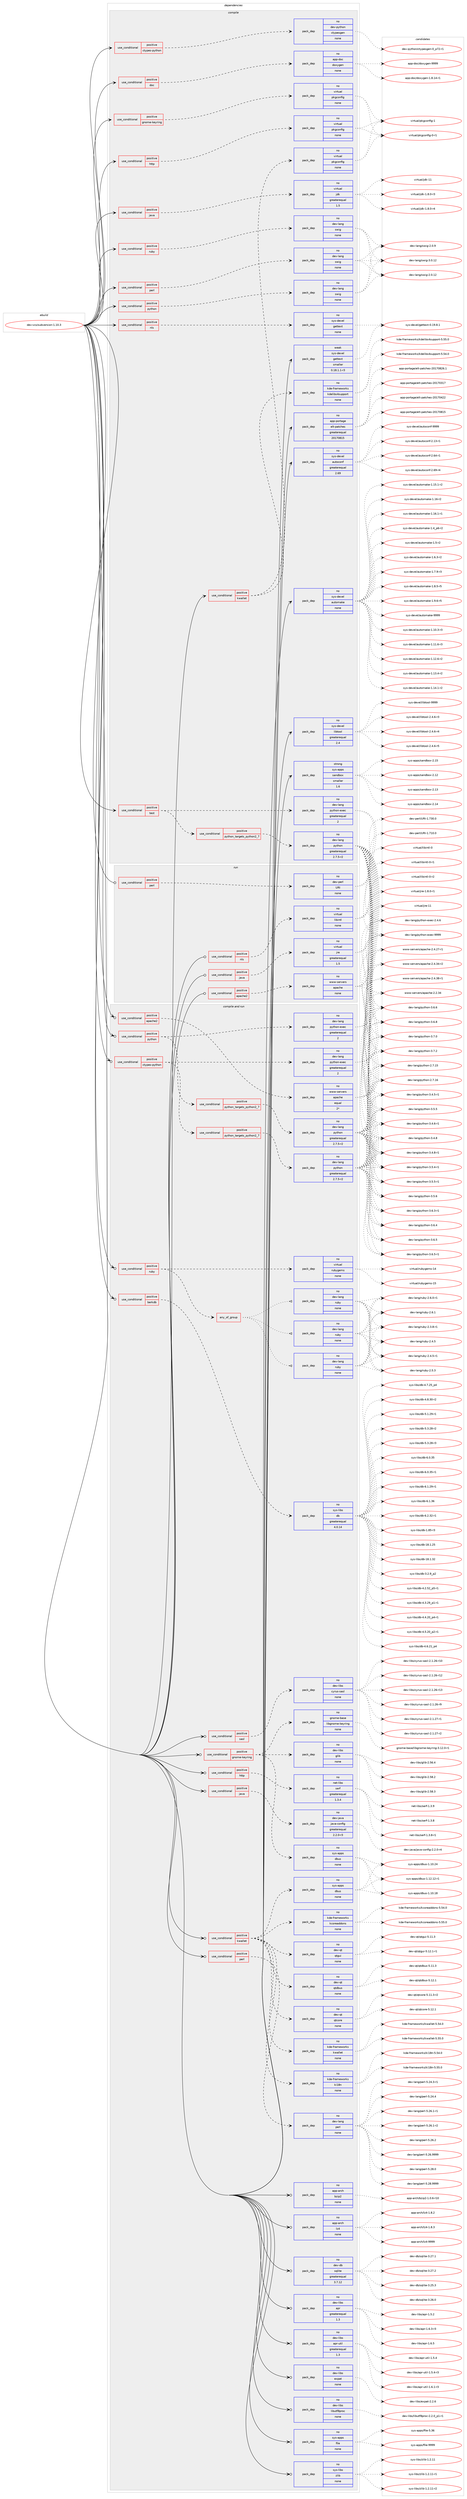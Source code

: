 digraph prolog {

# *************
# Graph options
# *************

newrank=true;
concentrate=true;
compound=true;
graph [rankdir=LR,fontname=Helvetica,fontsize=10,ranksep=1.5];#, ranksep=2.5, nodesep=0.2];
edge  [arrowhead=vee];
node  [fontname=Helvetica,fontsize=10];

# **********
# The ebuild
# **********

subgraph cluster_leftcol {
color=gray;
rank=same;
label=<<i>ebuild</i>>;
id [label="dev-vcs/subversion-1.10.3", color=red, width=4, href="../dev-vcs/subversion-1.10.3.svg"];
}

# ****************
# The dependencies
# ****************

subgraph cluster_midcol {
color=gray;
label=<<i>dependencies</i>>;
subgraph cluster_compile {
fillcolor="#eeeeee";
style=filled;
label=<<i>compile</i>>;
subgraph cond425793 {
dependency1552405 [label=<<TABLE BORDER="0" CELLBORDER="1" CELLSPACING="0" CELLPADDING="4"><TR><TD ROWSPAN="3" CELLPADDING="10">use_conditional</TD></TR><TR><TD>positive</TD></TR><TR><TD>ctypes-python</TD></TR></TABLE>>, shape=none, color=red];
subgraph pack1102854 {
dependency1552406 [label=<<TABLE BORDER="0" CELLBORDER="1" CELLSPACING="0" CELLPADDING="4" WIDTH="220"><TR><TD ROWSPAN="6" CELLPADDING="30">pack_dep</TD></TR><TR><TD WIDTH="110">no</TD></TR><TR><TD>dev-python</TD></TR><TR><TD>ctypesgen</TD></TR><TR><TD>none</TD></TR><TR><TD></TD></TR></TABLE>>, shape=none, color=blue];
}
dependency1552405:e -> dependency1552406:w [weight=20,style="dashed",arrowhead="vee"];
}
id:e -> dependency1552405:w [weight=20,style="solid",arrowhead="vee"];
subgraph cond425794 {
dependency1552407 [label=<<TABLE BORDER="0" CELLBORDER="1" CELLSPACING="0" CELLPADDING="4"><TR><TD ROWSPAN="3" CELLPADDING="10">use_conditional</TD></TR><TR><TD>positive</TD></TR><TR><TD>doc</TD></TR></TABLE>>, shape=none, color=red];
subgraph pack1102855 {
dependency1552408 [label=<<TABLE BORDER="0" CELLBORDER="1" CELLSPACING="0" CELLPADDING="4" WIDTH="220"><TR><TD ROWSPAN="6" CELLPADDING="30">pack_dep</TD></TR><TR><TD WIDTH="110">no</TD></TR><TR><TD>app-doc</TD></TR><TR><TD>doxygen</TD></TR><TR><TD>none</TD></TR><TR><TD></TD></TR></TABLE>>, shape=none, color=blue];
}
dependency1552407:e -> dependency1552408:w [weight=20,style="dashed",arrowhead="vee"];
}
id:e -> dependency1552407:w [weight=20,style="solid",arrowhead="vee"];
subgraph cond425795 {
dependency1552409 [label=<<TABLE BORDER="0" CELLBORDER="1" CELLSPACING="0" CELLPADDING="4"><TR><TD ROWSPAN="3" CELLPADDING="10">use_conditional</TD></TR><TR><TD>positive</TD></TR><TR><TD>gnome-keyring</TD></TR></TABLE>>, shape=none, color=red];
subgraph pack1102856 {
dependency1552410 [label=<<TABLE BORDER="0" CELLBORDER="1" CELLSPACING="0" CELLPADDING="4" WIDTH="220"><TR><TD ROWSPAN="6" CELLPADDING="30">pack_dep</TD></TR><TR><TD WIDTH="110">no</TD></TR><TR><TD>virtual</TD></TR><TR><TD>pkgconfig</TD></TR><TR><TD>none</TD></TR><TR><TD></TD></TR></TABLE>>, shape=none, color=blue];
}
dependency1552409:e -> dependency1552410:w [weight=20,style="dashed",arrowhead="vee"];
}
id:e -> dependency1552409:w [weight=20,style="solid",arrowhead="vee"];
subgraph cond425796 {
dependency1552411 [label=<<TABLE BORDER="0" CELLBORDER="1" CELLSPACING="0" CELLPADDING="4"><TR><TD ROWSPAN="3" CELLPADDING="10">use_conditional</TD></TR><TR><TD>positive</TD></TR><TR><TD>http</TD></TR></TABLE>>, shape=none, color=red];
subgraph pack1102857 {
dependency1552412 [label=<<TABLE BORDER="0" CELLBORDER="1" CELLSPACING="0" CELLPADDING="4" WIDTH="220"><TR><TD ROWSPAN="6" CELLPADDING="30">pack_dep</TD></TR><TR><TD WIDTH="110">no</TD></TR><TR><TD>virtual</TD></TR><TR><TD>pkgconfig</TD></TR><TR><TD>none</TD></TR><TR><TD></TD></TR></TABLE>>, shape=none, color=blue];
}
dependency1552411:e -> dependency1552412:w [weight=20,style="dashed",arrowhead="vee"];
}
id:e -> dependency1552411:w [weight=20,style="solid",arrowhead="vee"];
subgraph cond425797 {
dependency1552413 [label=<<TABLE BORDER="0" CELLBORDER="1" CELLSPACING="0" CELLPADDING="4"><TR><TD ROWSPAN="3" CELLPADDING="10">use_conditional</TD></TR><TR><TD>positive</TD></TR><TR><TD>java</TD></TR></TABLE>>, shape=none, color=red];
subgraph pack1102858 {
dependency1552414 [label=<<TABLE BORDER="0" CELLBORDER="1" CELLSPACING="0" CELLPADDING="4" WIDTH="220"><TR><TD ROWSPAN="6" CELLPADDING="30">pack_dep</TD></TR><TR><TD WIDTH="110">no</TD></TR><TR><TD>virtual</TD></TR><TR><TD>jdk</TD></TR><TR><TD>greaterequal</TD></TR><TR><TD>1.5</TD></TR></TABLE>>, shape=none, color=blue];
}
dependency1552413:e -> dependency1552414:w [weight=20,style="dashed",arrowhead="vee"];
}
id:e -> dependency1552413:w [weight=20,style="solid",arrowhead="vee"];
subgraph cond425798 {
dependency1552415 [label=<<TABLE BORDER="0" CELLBORDER="1" CELLSPACING="0" CELLPADDING="4"><TR><TD ROWSPAN="3" CELLPADDING="10">use_conditional</TD></TR><TR><TD>positive</TD></TR><TR><TD>kwallet</TD></TR></TABLE>>, shape=none, color=red];
subgraph pack1102859 {
dependency1552416 [label=<<TABLE BORDER="0" CELLBORDER="1" CELLSPACING="0" CELLPADDING="4" WIDTH="220"><TR><TD ROWSPAN="6" CELLPADDING="30">pack_dep</TD></TR><TR><TD WIDTH="110">no</TD></TR><TR><TD>kde-frameworks</TD></TR><TR><TD>kdelibs4support</TD></TR><TR><TD>none</TD></TR><TR><TD></TD></TR></TABLE>>, shape=none, color=blue];
}
dependency1552415:e -> dependency1552416:w [weight=20,style="dashed",arrowhead="vee"];
subgraph pack1102860 {
dependency1552417 [label=<<TABLE BORDER="0" CELLBORDER="1" CELLSPACING="0" CELLPADDING="4" WIDTH="220"><TR><TD ROWSPAN="6" CELLPADDING="30">pack_dep</TD></TR><TR><TD WIDTH="110">no</TD></TR><TR><TD>virtual</TD></TR><TR><TD>pkgconfig</TD></TR><TR><TD>none</TD></TR><TR><TD></TD></TR></TABLE>>, shape=none, color=blue];
}
dependency1552415:e -> dependency1552417:w [weight=20,style="dashed",arrowhead="vee"];
}
id:e -> dependency1552415:w [weight=20,style="solid",arrowhead="vee"];
subgraph cond425799 {
dependency1552418 [label=<<TABLE BORDER="0" CELLBORDER="1" CELLSPACING="0" CELLPADDING="4"><TR><TD ROWSPAN="3" CELLPADDING="10">use_conditional</TD></TR><TR><TD>positive</TD></TR><TR><TD>nls</TD></TR></TABLE>>, shape=none, color=red];
subgraph pack1102861 {
dependency1552419 [label=<<TABLE BORDER="0" CELLBORDER="1" CELLSPACING="0" CELLPADDING="4" WIDTH="220"><TR><TD ROWSPAN="6" CELLPADDING="30">pack_dep</TD></TR><TR><TD WIDTH="110">no</TD></TR><TR><TD>sys-devel</TD></TR><TR><TD>gettext</TD></TR><TR><TD>none</TD></TR><TR><TD></TD></TR></TABLE>>, shape=none, color=blue];
}
dependency1552418:e -> dependency1552419:w [weight=20,style="dashed",arrowhead="vee"];
}
id:e -> dependency1552418:w [weight=20,style="solid",arrowhead="vee"];
subgraph cond425800 {
dependency1552420 [label=<<TABLE BORDER="0" CELLBORDER="1" CELLSPACING="0" CELLPADDING="4"><TR><TD ROWSPAN="3" CELLPADDING="10">use_conditional</TD></TR><TR><TD>positive</TD></TR><TR><TD>perl</TD></TR></TABLE>>, shape=none, color=red];
subgraph pack1102862 {
dependency1552421 [label=<<TABLE BORDER="0" CELLBORDER="1" CELLSPACING="0" CELLPADDING="4" WIDTH="220"><TR><TD ROWSPAN="6" CELLPADDING="30">pack_dep</TD></TR><TR><TD WIDTH="110">no</TD></TR><TR><TD>dev-lang</TD></TR><TR><TD>swig</TD></TR><TR><TD>none</TD></TR><TR><TD></TD></TR></TABLE>>, shape=none, color=blue];
}
dependency1552420:e -> dependency1552421:w [weight=20,style="dashed",arrowhead="vee"];
}
id:e -> dependency1552420:w [weight=20,style="solid",arrowhead="vee"];
subgraph cond425801 {
dependency1552422 [label=<<TABLE BORDER="0" CELLBORDER="1" CELLSPACING="0" CELLPADDING="4"><TR><TD ROWSPAN="3" CELLPADDING="10">use_conditional</TD></TR><TR><TD>positive</TD></TR><TR><TD>python</TD></TR></TABLE>>, shape=none, color=red];
subgraph pack1102863 {
dependency1552423 [label=<<TABLE BORDER="0" CELLBORDER="1" CELLSPACING="0" CELLPADDING="4" WIDTH="220"><TR><TD ROWSPAN="6" CELLPADDING="30">pack_dep</TD></TR><TR><TD WIDTH="110">no</TD></TR><TR><TD>dev-lang</TD></TR><TR><TD>swig</TD></TR><TR><TD>none</TD></TR><TR><TD></TD></TR></TABLE>>, shape=none, color=blue];
}
dependency1552422:e -> dependency1552423:w [weight=20,style="dashed",arrowhead="vee"];
}
id:e -> dependency1552422:w [weight=20,style="solid",arrowhead="vee"];
subgraph cond425802 {
dependency1552424 [label=<<TABLE BORDER="0" CELLBORDER="1" CELLSPACING="0" CELLPADDING="4"><TR><TD ROWSPAN="3" CELLPADDING="10">use_conditional</TD></TR><TR><TD>positive</TD></TR><TR><TD>ruby</TD></TR></TABLE>>, shape=none, color=red];
subgraph pack1102864 {
dependency1552425 [label=<<TABLE BORDER="0" CELLBORDER="1" CELLSPACING="0" CELLPADDING="4" WIDTH="220"><TR><TD ROWSPAN="6" CELLPADDING="30">pack_dep</TD></TR><TR><TD WIDTH="110">no</TD></TR><TR><TD>dev-lang</TD></TR><TR><TD>swig</TD></TR><TR><TD>none</TD></TR><TR><TD></TD></TR></TABLE>>, shape=none, color=blue];
}
dependency1552424:e -> dependency1552425:w [weight=20,style="dashed",arrowhead="vee"];
}
id:e -> dependency1552424:w [weight=20,style="solid",arrowhead="vee"];
subgraph cond425803 {
dependency1552426 [label=<<TABLE BORDER="0" CELLBORDER="1" CELLSPACING="0" CELLPADDING="4"><TR><TD ROWSPAN="3" CELLPADDING="10">use_conditional</TD></TR><TR><TD>positive</TD></TR><TR><TD>test</TD></TR></TABLE>>, shape=none, color=red];
subgraph cond425804 {
dependency1552427 [label=<<TABLE BORDER="0" CELLBORDER="1" CELLSPACING="0" CELLPADDING="4"><TR><TD ROWSPAN="3" CELLPADDING="10">use_conditional</TD></TR><TR><TD>positive</TD></TR><TR><TD>python_targets_python2_7</TD></TR></TABLE>>, shape=none, color=red];
subgraph pack1102865 {
dependency1552428 [label=<<TABLE BORDER="0" CELLBORDER="1" CELLSPACING="0" CELLPADDING="4" WIDTH="220"><TR><TD ROWSPAN="6" CELLPADDING="30">pack_dep</TD></TR><TR><TD WIDTH="110">no</TD></TR><TR><TD>dev-lang</TD></TR><TR><TD>python</TD></TR><TR><TD>greaterequal</TD></TR><TR><TD>2.7.5-r2</TD></TR></TABLE>>, shape=none, color=blue];
}
dependency1552427:e -> dependency1552428:w [weight=20,style="dashed",arrowhead="vee"];
}
dependency1552426:e -> dependency1552427:w [weight=20,style="dashed",arrowhead="vee"];
subgraph pack1102866 {
dependency1552429 [label=<<TABLE BORDER="0" CELLBORDER="1" CELLSPACING="0" CELLPADDING="4" WIDTH="220"><TR><TD ROWSPAN="6" CELLPADDING="30">pack_dep</TD></TR><TR><TD WIDTH="110">no</TD></TR><TR><TD>dev-lang</TD></TR><TR><TD>python-exec</TD></TR><TR><TD>greaterequal</TD></TR><TR><TD>2</TD></TR></TABLE>>, shape=none, color=blue];
}
dependency1552426:e -> dependency1552429:w [weight=20,style="dashed",arrowhead="vee"];
}
id:e -> dependency1552426:w [weight=20,style="solid",arrowhead="vee"];
subgraph pack1102867 {
dependency1552430 [label=<<TABLE BORDER="0" CELLBORDER="1" CELLSPACING="0" CELLPADDING="4" WIDTH="220"><TR><TD ROWSPAN="6" CELLPADDING="30">pack_dep</TD></TR><TR><TD WIDTH="110">no</TD></TR><TR><TD>app-portage</TD></TR><TR><TD>elt-patches</TD></TR><TR><TD>greaterequal</TD></TR><TR><TD>20170815</TD></TR></TABLE>>, shape=none, color=blue];
}
id:e -> dependency1552430:w [weight=20,style="solid",arrowhead="vee"];
subgraph pack1102868 {
dependency1552431 [label=<<TABLE BORDER="0" CELLBORDER="1" CELLSPACING="0" CELLPADDING="4" WIDTH="220"><TR><TD ROWSPAN="6" CELLPADDING="30">pack_dep</TD></TR><TR><TD WIDTH="110">no</TD></TR><TR><TD>sys-devel</TD></TR><TR><TD>autoconf</TD></TR><TR><TD>greaterequal</TD></TR><TR><TD>2.69</TD></TR></TABLE>>, shape=none, color=blue];
}
id:e -> dependency1552431:w [weight=20,style="solid",arrowhead="vee"];
subgraph pack1102869 {
dependency1552432 [label=<<TABLE BORDER="0" CELLBORDER="1" CELLSPACING="0" CELLPADDING="4" WIDTH="220"><TR><TD ROWSPAN="6" CELLPADDING="30">pack_dep</TD></TR><TR><TD WIDTH="110">no</TD></TR><TR><TD>sys-devel</TD></TR><TR><TD>automake</TD></TR><TR><TD>none</TD></TR><TR><TD></TD></TR></TABLE>>, shape=none, color=blue];
}
id:e -> dependency1552432:w [weight=20,style="solid",arrowhead="vee"];
subgraph pack1102870 {
dependency1552433 [label=<<TABLE BORDER="0" CELLBORDER="1" CELLSPACING="0" CELLPADDING="4" WIDTH="220"><TR><TD ROWSPAN="6" CELLPADDING="30">pack_dep</TD></TR><TR><TD WIDTH="110">no</TD></TR><TR><TD>sys-devel</TD></TR><TR><TD>libtool</TD></TR><TR><TD>greaterequal</TD></TR><TR><TD>2.4</TD></TR></TABLE>>, shape=none, color=blue];
}
id:e -> dependency1552433:w [weight=20,style="solid",arrowhead="vee"];
subgraph pack1102871 {
dependency1552434 [label=<<TABLE BORDER="0" CELLBORDER="1" CELLSPACING="0" CELLPADDING="4" WIDTH="220"><TR><TD ROWSPAN="6" CELLPADDING="30">pack_dep</TD></TR><TR><TD WIDTH="110">strong</TD></TR><TR><TD>sys-apps</TD></TR><TR><TD>sandbox</TD></TR><TR><TD>smaller</TD></TR><TR><TD>1.6</TD></TR></TABLE>>, shape=none, color=blue];
}
id:e -> dependency1552434:w [weight=20,style="solid",arrowhead="vee"];
subgraph pack1102872 {
dependency1552435 [label=<<TABLE BORDER="0" CELLBORDER="1" CELLSPACING="0" CELLPADDING="4" WIDTH="220"><TR><TD ROWSPAN="6" CELLPADDING="30">pack_dep</TD></TR><TR><TD WIDTH="110">weak</TD></TR><TR><TD>sys-devel</TD></TR><TR><TD>gettext</TD></TR><TR><TD>smaller</TD></TR><TR><TD>0.18.1.1-r3</TD></TR></TABLE>>, shape=none, color=blue];
}
id:e -> dependency1552435:w [weight=20,style="solid",arrowhead="vee"];
}
subgraph cluster_compileandrun {
fillcolor="#eeeeee";
style=filled;
label=<<i>compile and run</i>>;
subgraph cond425805 {
dependency1552436 [label=<<TABLE BORDER="0" CELLBORDER="1" CELLSPACING="0" CELLPADDING="4"><TR><TD ROWSPAN="3" CELLPADDING="10">use_conditional</TD></TR><TR><TD>positive</TD></TR><TR><TD>apache2</TD></TR></TABLE>>, shape=none, color=red];
subgraph pack1102873 {
dependency1552437 [label=<<TABLE BORDER="0" CELLBORDER="1" CELLSPACING="0" CELLPADDING="4" WIDTH="220"><TR><TD ROWSPAN="6" CELLPADDING="30">pack_dep</TD></TR><TR><TD WIDTH="110">no</TD></TR><TR><TD>www-servers</TD></TR><TR><TD>apache</TD></TR><TR><TD>equal</TD></TR><TR><TD>2*</TD></TR></TABLE>>, shape=none, color=blue];
}
dependency1552436:e -> dependency1552437:w [weight=20,style="dashed",arrowhead="vee"];
}
id:e -> dependency1552436:w [weight=20,style="solid",arrowhead="odotvee"];
subgraph cond425806 {
dependency1552438 [label=<<TABLE BORDER="0" CELLBORDER="1" CELLSPACING="0" CELLPADDING="4"><TR><TD ROWSPAN="3" CELLPADDING="10">use_conditional</TD></TR><TR><TD>positive</TD></TR><TR><TD>berkdb</TD></TR></TABLE>>, shape=none, color=red];
subgraph pack1102874 {
dependency1552439 [label=<<TABLE BORDER="0" CELLBORDER="1" CELLSPACING="0" CELLPADDING="4" WIDTH="220"><TR><TD ROWSPAN="6" CELLPADDING="30">pack_dep</TD></TR><TR><TD WIDTH="110">no</TD></TR><TR><TD>sys-libs</TD></TR><TR><TD>db</TD></TR><TR><TD>greaterequal</TD></TR><TR><TD>4.0.14</TD></TR></TABLE>>, shape=none, color=blue];
}
dependency1552438:e -> dependency1552439:w [weight=20,style="dashed",arrowhead="vee"];
}
id:e -> dependency1552438:w [weight=20,style="solid",arrowhead="odotvee"];
subgraph cond425807 {
dependency1552440 [label=<<TABLE BORDER="0" CELLBORDER="1" CELLSPACING="0" CELLPADDING="4"><TR><TD ROWSPAN="3" CELLPADDING="10">use_conditional</TD></TR><TR><TD>positive</TD></TR><TR><TD>ctypes-python</TD></TR></TABLE>>, shape=none, color=red];
subgraph cond425808 {
dependency1552441 [label=<<TABLE BORDER="0" CELLBORDER="1" CELLSPACING="0" CELLPADDING="4"><TR><TD ROWSPAN="3" CELLPADDING="10">use_conditional</TD></TR><TR><TD>positive</TD></TR><TR><TD>python_targets_python2_7</TD></TR></TABLE>>, shape=none, color=red];
subgraph pack1102875 {
dependency1552442 [label=<<TABLE BORDER="0" CELLBORDER="1" CELLSPACING="0" CELLPADDING="4" WIDTH="220"><TR><TD ROWSPAN="6" CELLPADDING="30">pack_dep</TD></TR><TR><TD WIDTH="110">no</TD></TR><TR><TD>dev-lang</TD></TR><TR><TD>python</TD></TR><TR><TD>greaterequal</TD></TR><TR><TD>2.7.5-r2</TD></TR></TABLE>>, shape=none, color=blue];
}
dependency1552441:e -> dependency1552442:w [weight=20,style="dashed",arrowhead="vee"];
}
dependency1552440:e -> dependency1552441:w [weight=20,style="dashed",arrowhead="vee"];
subgraph pack1102876 {
dependency1552443 [label=<<TABLE BORDER="0" CELLBORDER="1" CELLSPACING="0" CELLPADDING="4" WIDTH="220"><TR><TD ROWSPAN="6" CELLPADDING="30">pack_dep</TD></TR><TR><TD WIDTH="110">no</TD></TR><TR><TD>dev-lang</TD></TR><TR><TD>python-exec</TD></TR><TR><TD>greaterequal</TD></TR><TR><TD>2</TD></TR></TABLE>>, shape=none, color=blue];
}
dependency1552440:e -> dependency1552443:w [weight=20,style="dashed",arrowhead="vee"];
}
id:e -> dependency1552440:w [weight=20,style="solid",arrowhead="odotvee"];
subgraph cond425809 {
dependency1552444 [label=<<TABLE BORDER="0" CELLBORDER="1" CELLSPACING="0" CELLPADDING="4"><TR><TD ROWSPAN="3" CELLPADDING="10">use_conditional</TD></TR><TR><TD>positive</TD></TR><TR><TD>gnome-keyring</TD></TR></TABLE>>, shape=none, color=red];
subgraph pack1102877 {
dependency1552445 [label=<<TABLE BORDER="0" CELLBORDER="1" CELLSPACING="0" CELLPADDING="4" WIDTH="220"><TR><TD ROWSPAN="6" CELLPADDING="30">pack_dep</TD></TR><TR><TD WIDTH="110">no</TD></TR><TR><TD>dev-libs</TD></TR><TR><TD>glib</TD></TR><TR><TD>none</TD></TR><TR><TD></TD></TR></TABLE>>, shape=none, color=blue];
}
dependency1552444:e -> dependency1552445:w [weight=20,style="dashed",arrowhead="vee"];
subgraph pack1102878 {
dependency1552446 [label=<<TABLE BORDER="0" CELLBORDER="1" CELLSPACING="0" CELLPADDING="4" WIDTH="220"><TR><TD ROWSPAN="6" CELLPADDING="30">pack_dep</TD></TR><TR><TD WIDTH="110">no</TD></TR><TR><TD>gnome-base</TD></TR><TR><TD>libgnome-keyring</TD></TR><TR><TD>none</TD></TR><TR><TD></TD></TR></TABLE>>, shape=none, color=blue];
}
dependency1552444:e -> dependency1552446:w [weight=20,style="dashed",arrowhead="vee"];
subgraph pack1102879 {
dependency1552447 [label=<<TABLE BORDER="0" CELLBORDER="1" CELLSPACING="0" CELLPADDING="4" WIDTH="220"><TR><TD ROWSPAN="6" CELLPADDING="30">pack_dep</TD></TR><TR><TD WIDTH="110">no</TD></TR><TR><TD>sys-apps</TD></TR><TR><TD>dbus</TD></TR><TR><TD>none</TD></TR><TR><TD></TD></TR></TABLE>>, shape=none, color=blue];
}
dependency1552444:e -> dependency1552447:w [weight=20,style="dashed",arrowhead="vee"];
}
id:e -> dependency1552444:w [weight=20,style="solid",arrowhead="odotvee"];
subgraph cond425810 {
dependency1552448 [label=<<TABLE BORDER="0" CELLBORDER="1" CELLSPACING="0" CELLPADDING="4"><TR><TD ROWSPAN="3" CELLPADDING="10">use_conditional</TD></TR><TR><TD>positive</TD></TR><TR><TD>http</TD></TR></TABLE>>, shape=none, color=red];
subgraph pack1102880 {
dependency1552449 [label=<<TABLE BORDER="0" CELLBORDER="1" CELLSPACING="0" CELLPADDING="4" WIDTH="220"><TR><TD ROWSPAN="6" CELLPADDING="30">pack_dep</TD></TR><TR><TD WIDTH="110">no</TD></TR><TR><TD>net-libs</TD></TR><TR><TD>serf</TD></TR><TR><TD>greaterequal</TD></TR><TR><TD>1.3.4</TD></TR></TABLE>>, shape=none, color=blue];
}
dependency1552448:e -> dependency1552449:w [weight=20,style="dashed",arrowhead="vee"];
}
id:e -> dependency1552448:w [weight=20,style="solid",arrowhead="odotvee"];
subgraph cond425811 {
dependency1552450 [label=<<TABLE BORDER="0" CELLBORDER="1" CELLSPACING="0" CELLPADDING="4"><TR><TD ROWSPAN="3" CELLPADDING="10">use_conditional</TD></TR><TR><TD>positive</TD></TR><TR><TD>java</TD></TR></TABLE>>, shape=none, color=red];
subgraph pack1102881 {
dependency1552451 [label=<<TABLE BORDER="0" CELLBORDER="1" CELLSPACING="0" CELLPADDING="4" WIDTH="220"><TR><TD ROWSPAN="6" CELLPADDING="30">pack_dep</TD></TR><TR><TD WIDTH="110">no</TD></TR><TR><TD>dev-java</TD></TR><TR><TD>java-config</TD></TR><TR><TD>greaterequal</TD></TR><TR><TD>2.2.0-r3</TD></TR></TABLE>>, shape=none, color=blue];
}
dependency1552450:e -> dependency1552451:w [weight=20,style="dashed",arrowhead="vee"];
}
id:e -> dependency1552450:w [weight=20,style="solid",arrowhead="odotvee"];
subgraph cond425812 {
dependency1552452 [label=<<TABLE BORDER="0" CELLBORDER="1" CELLSPACING="0" CELLPADDING="4"><TR><TD ROWSPAN="3" CELLPADDING="10">use_conditional</TD></TR><TR><TD>positive</TD></TR><TR><TD>kwallet</TD></TR></TABLE>>, shape=none, color=red];
subgraph pack1102882 {
dependency1552453 [label=<<TABLE BORDER="0" CELLBORDER="1" CELLSPACING="0" CELLPADDING="4" WIDTH="220"><TR><TD ROWSPAN="6" CELLPADDING="30">pack_dep</TD></TR><TR><TD WIDTH="110">no</TD></TR><TR><TD>dev-qt</TD></TR><TR><TD>qtcore</TD></TR><TR><TD>none</TD></TR><TR><TD></TD></TR></TABLE>>, shape=none, color=blue];
}
dependency1552452:e -> dependency1552453:w [weight=20,style="dashed",arrowhead="vee"];
subgraph pack1102883 {
dependency1552454 [label=<<TABLE BORDER="0" CELLBORDER="1" CELLSPACING="0" CELLPADDING="4" WIDTH="220"><TR><TD ROWSPAN="6" CELLPADDING="30">pack_dep</TD></TR><TR><TD WIDTH="110">no</TD></TR><TR><TD>dev-qt</TD></TR><TR><TD>qtdbus</TD></TR><TR><TD>none</TD></TR><TR><TD></TD></TR></TABLE>>, shape=none, color=blue];
}
dependency1552452:e -> dependency1552454:w [weight=20,style="dashed",arrowhead="vee"];
subgraph pack1102884 {
dependency1552455 [label=<<TABLE BORDER="0" CELLBORDER="1" CELLSPACING="0" CELLPADDING="4" WIDTH="220"><TR><TD ROWSPAN="6" CELLPADDING="30">pack_dep</TD></TR><TR><TD WIDTH="110">no</TD></TR><TR><TD>dev-qt</TD></TR><TR><TD>qtgui</TD></TR><TR><TD>none</TD></TR><TR><TD></TD></TR></TABLE>>, shape=none, color=blue];
}
dependency1552452:e -> dependency1552455:w [weight=20,style="dashed",arrowhead="vee"];
subgraph pack1102885 {
dependency1552456 [label=<<TABLE BORDER="0" CELLBORDER="1" CELLSPACING="0" CELLPADDING="4" WIDTH="220"><TR><TD ROWSPAN="6" CELLPADDING="30">pack_dep</TD></TR><TR><TD WIDTH="110">no</TD></TR><TR><TD>kde-frameworks</TD></TR><TR><TD>kcoreaddons</TD></TR><TR><TD>none</TD></TR><TR><TD></TD></TR></TABLE>>, shape=none, color=blue];
}
dependency1552452:e -> dependency1552456:w [weight=20,style="dashed",arrowhead="vee"];
subgraph pack1102886 {
dependency1552457 [label=<<TABLE BORDER="0" CELLBORDER="1" CELLSPACING="0" CELLPADDING="4" WIDTH="220"><TR><TD ROWSPAN="6" CELLPADDING="30">pack_dep</TD></TR><TR><TD WIDTH="110">no</TD></TR><TR><TD>kde-frameworks</TD></TR><TR><TD>ki18n</TD></TR><TR><TD>none</TD></TR><TR><TD></TD></TR></TABLE>>, shape=none, color=blue];
}
dependency1552452:e -> dependency1552457:w [weight=20,style="dashed",arrowhead="vee"];
subgraph pack1102887 {
dependency1552458 [label=<<TABLE BORDER="0" CELLBORDER="1" CELLSPACING="0" CELLPADDING="4" WIDTH="220"><TR><TD ROWSPAN="6" CELLPADDING="30">pack_dep</TD></TR><TR><TD WIDTH="110">no</TD></TR><TR><TD>kde-frameworks</TD></TR><TR><TD>kwallet</TD></TR><TR><TD>none</TD></TR><TR><TD></TD></TR></TABLE>>, shape=none, color=blue];
}
dependency1552452:e -> dependency1552458:w [weight=20,style="dashed",arrowhead="vee"];
subgraph pack1102888 {
dependency1552459 [label=<<TABLE BORDER="0" CELLBORDER="1" CELLSPACING="0" CELLPADDING="4" WIDTH="220"><TR><TD ROWSPAN="6" CELLPADDING="30">pack_dep</TD></TR><TR><TD WIDTH="110">no</TD></TR><TR><TD>sys-apps</TD></TR><TR><TD>dbus</TD></TR><TR><TD>none</TD></TR><TR><TD></TD></TR></TABLE>>, shape=none, color=blue];
}
dependency1552452:e -> dependency1552459:w [weight=20,style="dashed",arrowhead="vee"];
}
id:e -> dependency1552452:w [weight=20,style="solid",arrowhead="odotvee"];
subgraph cond425813 {
dependency1552460 [label=<<TABLE BORDER="0" CELLBORDER="1" CELLSPACING="0" CELLPADDING="4"><TR><TD ROWSPAN="3" CELLPADDING="10">use_conditional</TD></TR><TR><TD>positive</TD></TR><TR><TD>perl</TD></TR></TABLE>>, shape=none, color=red];
subgraph pack1102889 {
dependency1552461 [label=<<TABLE BORDER="0" CELLBORDER="1" CELLSPACING="0" CELLPADDING="4" WIDTH="220"><TR><TD ROWSPAN="6" CELLPADDING="30">pack_dep</TD></TR><TR><TD WIDTH="110">no</TD></TR><TR><TD>dev-lang</TD></TR><TR><TD>perl</TD></TR><TR><TD>none</TD></TR><TR><TD></TD></TR></TABLE>>, shape=none, color=blue];
}
dependency1552460:e -> dependency1552461:w [weight=20,style="dashed",arrowhead="vee"];
}
id:e -> dependency1552460:w [weight=20,style="solid",arrowhead="odotvee"];
subgraph cond425814 {
dependency1552462 [label=<<TABLE BORDER="0" CELLBORDER="1" CELLSPACING="0" CELLPADDING="4"><TR><TD ROWSPAN="3" CELLPADDING="10">use_conditional</TD></TR><TR><TD>positive</TD></TR><TR><TD>python</TD></TR></TABLE>>, shape=none, color=red];
subgraph cond425815 {
dependency1552463 [label=<<TABLE BORDER="0" CELLBORDER="1" CELLSPACING="0" CELLPADDING="4"><TR><TD ROWSPAN="3" CELLPADDING="10">use_conditional</TD></TR><TR><TD>positive</TD></TR><TR><TD>python_targets_python2_7</TD></TR></TABLE>>, shape=none, color=red];
subgraph pack1102890 {
dependency1552464 [label=<<TABLE BORDER="0" CELLBORDER="1" CELLSPACING="0" CELLPADDING="4" WIDTH="220"><TR><TD ROWSPAN="6" CELLPADDING="30">pack_dep</TD></TR><TR><TD WIDTH="110">no</TD></TR><TR><TD>dev-lang</TD></TR><TR><TD>python</TD></TR><TR><TD>greaterequal</TD></TR><TR><TD>2.7.5-r2</TD></TR></TABLE>>, shape=none, color=blue];
}
dependency1552463:e -> dependency1552464:w [weight=20,style="dashed",arrowhead="vee"];
}
dependency1552462:e -> dependency1552463:w [weight=20,style="dashed",arrowhead="vee"];
subgraph pack1102891 {
dependency1552465 [label=<<TABLE BORDER="0" CELLBORDER="1" CELLSPACING="0" CELLPADDING="4" WIDTH="220"><TR><TD ROWSPAN="6" CELLPADDING="30">pack_dep</TD></TR><TR><TD WIDTH="110">no</TD></TR><TR><TD>dev-lang</TD></TR><TR><TD>python-exec</TD></TR><TR><TD>greaterequal</TD></TR><TR><TD>2</TD></TR></TABLE>>, shape=none, color=blue];
}
dependency1552462:e -> dependency1552465:w [weight=20,style="dashed",arrowhead="vee"];
}
id:e -> dependency1552462:w [weight=20,style="solid",arrowhead="odotvee"];
subgraph cond425816 {
dependency1552466 [label=<<TABLE BORDER="0" CELLBORDER="1" CELLSPACING="0" CELLPADDING="4"><TR><TD ROWSPAN="3" CELLPADDING="10">use_conditional</TD></TR><TR><TD>positive</TD></TR><TR><TD>ruby</TD></TR></TABLE>>, shape=none, color=red];
subgraph any23165 {
dependency1552467 [label=<<TABLE BORDER="0" CELLBORDER="1" CELLSPACING="0" CELLPADDING="4"><TR><TD CELLPADDING="10">any_of_group</TD></TR></TABLE>>, shape=none, color=red];subgraph pack1102892 {
dependency1552468 [label=<<TABLE BORDER="0" CELLBORDER="1" CELLSPACING="0" CELLPADDING="4" WIDTH="220"><TR><TD ROWSPAN="6" CELLPADDING="30">pack_dep</TD></TR><TR><TD WIDTH="110">no</TD></TR><TR><TD>dev-lang</TD></TR><TR><TD>ruby</TD></TR><TR><TD>none</TD></TR><TR><TD></TD></TR></TABLE>>, shape=none, color=blue];
}
dependency1552467:e -> dependency1552468:w [weight=20,style="dotted",arrowhead="oinv"];
subgraph pack1102893 {
dependency1552469 [label=<<TABLE BORDER="0" CELLBORDER="1" CELLSPACING="0" CELLPADDING="4" WIDTH="220"><TR><TD ROWSPAN="6" CELLPADDING="30">pack_dep</TD></TR><TR><TD WIDTH="110">no</TD></TR><TR><TD>dev-lang</TD></TR><TR><TD>ruby</TD></TR><TR><TD>none</TD></TR><TR><TD></TD></TR></TABLE>>, shape=none, color=blue];
}
dependency1552467:e -> dependency1552469:w [weight=20,style="dotted",arrowhead="oinv"];
subgraph pack1102894 {
dependency1552470 [label=<<TABLE BORDER="0" CELLBORDER="1" CELLSPACING="0" CELLPADDING="4" WIDTH="220"><TR><TD ROWSPAN="6" CELLPADDING="30">pack_dep</TD></TR><TR><TD WIDTH="110">no</TD></TR><TR><TD>dev-lang</TD></TR><TR><TD>ruby</TD></TR><TR><TD>none</TD></TR><TR><TD></TD></TR></TABLE>>, shape=none, color=blue];
}
dependency1552467:e -> dependency1552470:w [weight=20,style="dotted",arrowhead="oinv"];
}
dependency1552466:e -> dependency1552467:w [weight=20,style="dashed",arrowhead="vee"];
subgraph pack1102895 {
dependency1552471 [label=<<TABLE BORDER="0" CELLBORDER="1" CELLSPACING="0" CELLPADDING="4" WIDTH="220"><TR><TD ROWSPAN="6" CELLPADDING="30">pack_dep</TD></TR><TR><TD WIDTH="110">no</TD></TR><TR><TD>virtual</TD></TR><TR><TD>rubygems</TD></TR><TR><TD>none</TD></TR><TR><TD></TD></TR></TABLE>>, shape=none, color=blue];
}
dependency1552466:e -> dependency1552471:w [weight=20,style="dashed",arrowhead="vee"];
}
id:e -> dependency1552466:w [weight=20,style="solid",arrowhead="odotvee"];
subgraph cond425817 {
dependency1552472 [label=<<TABLE BORDER="0" CELLBORDER="1" CELLSPACING="0" CELLPADDING="4"><TR><TD ROWSPAN="3" CELLPADDING="10">use_conditional</TD></TR><TR><TD>positive</TD></TR><TR><TD>sasl</TD></TR></TABLE>>, shape=none, color=red];
subgraph pack1102896 {
dependency1552473 [label=<<TABLE BORDER="0" CELLBORDER="1" CELLSPACING="0" CELLPADDING="4" WIDTH="220"><TR><TD ROWSPAN="6" CELLPADDING="30">pack_dep</TD></TR><TR><TD WIDTH="110">no</TD></TR><TR><TD>dev-libs</TD></TR><TR><TD>cyrus-sasl</TD></TR><TR><TD>none</TD></TR><TR><TD></TD></TR></TABLE>>, shape=none, color=blue];
}
dependency1552472:e -> dependency1552473:w [weight=20,style="dashed",arrowhead="vee"];
}
id:e -> dependency1552472:w [weight=20,style="solid",arrowhead="odotvee"];
subgraph pack1102897 {
dependency1552474 [label=<<TABLE BORDER="0" CELLBORDER="1" CELLSPACING="0" CELLPADDING="4" WIDTH="220"><TR><TD ROWSPAN="6" CELLPADDING="30">pack_dep</TD></TR><TR><TD WIDTH="110">no</TD></TR><TR><TD>app-arch</TD></TR><TR><TD>bzip2</TD></TR><TR><TD>none</TD></TR><TR><TD></TD></TR></TABLE>>, shape=none, color=blue];
}
id:e -> dependency1552474:w [weight=20,style="solid",arrowhead="odotvee"];
subgraph pack1102898 {
dependency1552475 [label=<<TABLE BORDER="0" CELLBORDER="1" CELLSPACING="0" CELLPADDING="4" WIDTH="220"><TR><TD ROWSPAN="6" CELLPADDING="30">pack_dep</TD></TR><TR><TD WIDTH="110">no</TD></TR><TR><TD>app-arch</TD></TR><TR><TD>lz4</TD></TR><TR><TD>none</TD></TR><TR><TD></TD></TR></TABLE>>, shape=none, color=blue];
}
id:e -> dependency1552475:w [weight=20,style="solid",arrowhead="odotvee"];
subgraph pack1102899 {
dependency1552476 [label=<<TABLE BORDER="0" CELLBORDER="1" CELLSPACING="0" CELLPADDING="4" WIDTH="220"><TR><TD ROWSPAN="6" CELLPADDING="30">pack_dep</TD></TR><TR><TD WIDTH="110">no</TD></TR><TR><TD>dev-db</TD></TR><TR><TD>sqlite</TD></TR><TR><TD>greaterequal</TD></TR><TR><TD>3.7.12</TD></TR></TABLE>>, shape=none, color=blue];
}
id:e -> dependency1552476:w [weight=20,style="solid",arrowhead="odotvee"];
subgraph pack1102900 {
dependency1552477 [label=<<TABLE BORDER="0" CELLBORDER="1" CELLSPACING="0" CELLPADDING="4" WIDTH="220"><TR><TD ROWSPAN="6" CELLPADDING="30">pack_dep</TD></TR><TR><TD WIDTH="110">no</TD></TR><TR><TD>dev-libs</TD></TR><TR><TD>apr</TD></TR><TR><TD>greaterequal</TD></TR><TR><TD>1.3</TD></TR></TABLE>>, shape=none, color=blue];
}
id:e -> dependency1552477:w [weight=20,style="solid",arrowhead="odotvee"];
subgraph pack1102901 {
dependency1552478 [label=<<TABLE BORDER="0" CELLBORDER="1" CELLSPACING="0" CELLPADDING="4" WIDTH="220"><TR><TD ROWSPAN="6" CELLPADDING="30">pack_dep</TD></TR><TR><TD WIDTH="110">no</TD></TR><TR><TD>dev-libs</TD></TR><TR><TD>apr-util</TD></TR><TR><TD>greaterequal</TD></TR><TR><TD>1.3</TD></TR></TABLE>>, shape=none, color=blue];
}
id:e -> dependency1552478:w [weight=20,style="solid",arrowhead="odotvee"];
subgraph pack1102902 {
dependency1552479 [label=<<TABLE BORDER="0" CELLBORDER="1" CELLSPACING="0" CELLPADDING="4" WIDTH="220"><TR><TD ROWSPAN="6" CELLPADDING="30">pack_dep</TD></TR><TR><TD WIDTH="110">no</TD></TR><TR><TD>dev-libs</TD></TR><TR><TD>expat</TD></TR><TR><TD>none</TD></TR><TR><TD></TD></TR></TABLE>>, shape=none, color=blue];
}
id:e -> dependency1552479:w [weight=20,style="solid",arrowhead="odotvee"];
subgraph pack1102903 {
dependency1552480 [label=<<TABLE BORDER="0" CELLBORDER="1" CELLSPACING="0" CELLPADDING="4" WIDTH="220"><TR><TD ROWSPAN="6" CELLPADDING="30">pack_dep</TD></TR><TR><TD WIDTH="110">no</TD></TR><TR><TD>dev-libs</TD></TR><TR><TD>libutf8proc</TD></TR><TR><TD>none</TD></TR><TR><TD></TD></TR></TABLE>>, shape=none, color=blue];
}
id:e -> dependency1552480:w [weight=20,style="solid",arrowhead="odotvee"];
subgraph pack1102904 {
dependency1552481 [label=<<TABLE BORDER="0" CELLBORDER="1" CELLSPACING="0" CELLPADDING="4" WIDTH="220"><TR><TD ROWSPAN="6" CELLPADDING="30">pack_dep</TD></TR><TR><TD WIDTH="110">no</TD></TR><TR><TD>sys-apps</TD></TR><TR><TD>file</TD></TR><TR><TD>none</TD></TR><TR><TD></TD></TR></TABLE>>, shape=none, color=blue];
}
id:e -> dependency1552481:w [weight=20,style="solid",arrowhead="odotvee"];
subgraph pack1102905 {
dependency1552482 [label=<<TABLE BORDER="0" CELLBORDER="1" CELLSPACING="0" CELLPADDING="4" WIDTH="220"><TR><TD ROWSPAN="6" CELLPADDING="30">pack_dep</TD></TR><TR><TD WIDTH="110">no</TD></TR><TR><TD>sys-libs</TD></TR><TR><TD>zlib</TD></TR><TR><TD>none</TD></TR><TR><TD></TD></TR></TABLE>>, shape=none, color=blue];
}
id:e -> dependency1552482:w [weight=20,style="solid",arrowhead="odotvee"];
}
subgraph cluster_run {
fillcolor="#eeeeee";
style=filled;
label=<<i>run</i>>;
subgraph cond425818 {
dependency1552483 [label=<<TABLE BORDER="0" CELLBORDER="1" CELLSPACING="0" CELLPADDING="4"><TR><TD ROWSPAN="3" CELLPADDING="10">use_conditional</TD></TR><TR><TD>positive</TD></TR><TR><TD>apache2</TD></TR></TABLE>>, shape=none, color=red];
subgraph pack1102906 {
dependency1552484 [label=<<TABLE BORDER="0" CELLBORDER="1" CELLSPACING="0" CELLPADDING="4" WIDTH="220"><TR><TD ROWSPAN="6" CELLPADDING="30">pack_dep</TD></TR><TR><TD WIDTH="110">no</TD></TR><TR><TD>www-servers</TD></TR><TR><TD>apache</TD></TR><TR><TD>none</TD></TR><TR><TD></TD></TR></TABLE>>, shape=none, color=blue];
}
dependency1552483:e -> dependency1552484:w [weight=20,style="dashed",arrowhead="vee"];
}
id:e -> dependency1552483:w [weight=20,style="solid",arrowhead="odot"];
subgraph cond425819 {
dependency1552485 [label=<<TABLE BORDER="0" CELLBORDER="1" CELLSPACING="0" CELLPADDING="4"><TR><TD ROWSPAN="3" CELLPADDING="10">use_conditional</TD></TR><TR><TD>positive</TD></TR><TR><TD>java</TD></TR></TABLE>>, shape=none, color=red];
subgraph pack1102907 {
dependency1552486 [label=<<TABLE BORDER="0" CELLBORDER="1" CELLSPACING="0" CELLPADDING="4" WIDTH="220"><TR><TD ROWSPAN="6" CELLPADDING="30">pack_dep</TD></TR><TR><TD WIDTH="110">no</TD></TR><TR><TD>virtual</TD></TR><TR><TD>jre</TD></TR><TR><TD>greaterequal</TD></TR><TR><TD>1.5</TD></TR></TABLE>>, shape=none, color=blue];
}
dependency1552485:e -> dependency1552486:w [weight=20,style="dashed",arrowhead="vee"];
}
id:e -> dependency1552485:w [weight=20,style="solid",arrowhead="odot"];
subgraph cond425820 {
dependency1552487 [label=<<TABLE BORDER="0" CELLBORDER="1" CELLSPACING="0" CELLPADDING="4"><TR><TD ROWSPAN="3" CELLPADDING="10">use_conditional</TD></TR><TR><TD>positive</TD></TR><TR><TD>nls</TD></TR></TABLE>>, shape=none, color=red];
subgraph pack1102908 {
dependency1552488 [label=<<TABLE BORDER="0" CELLBORDER="1" CELLSPACING="0" CELLPADDING="4" WIDTH="220"><TR><TD ROWSPAN="6" CELLPADDING="30">pack_dep</TD></TR><TR><TD WIDTH="110">no</TD></TR><TR><TD>virtual</TD></TR><TR><TD>libintl</TD></TR><TR><TD>none</TD></TR><TR><TD></TD></TR></TABLE>>, shape=none, color=blue];
}
dependency1552487:e -> dependency1552488:w [weight=20,style="dashed",arrowhead="vee"];
}
id:e -> dependency1552487:w [weight=20,style="solid",arrowhead="odot"];
subgraph cond425821 {
dependency1552489 [label=<<TABLE BORDER="0" CELLBORDER="1" CELLSPACING="0" CELLPADDING="4"><TR><TD ROWSPAN="3" CELLPADDING="10">use_conditional</TD></TR><TR><TD>positive</TD></TR><TR><TD>perl</TD></TR></TABLE>>, shape=none, color=red];
subgraph pack1102909 {
dependency1552490 [label=<<TABLE BORDER="0" CELLBORDER="1" CELLSPACING="0" CELLPADDING="4" WIDTH="220"><TR><TD ROWSPAN="6" CELLPADDING="30">pack_dep</TD></TR><TR><TD WIDTH="110">no</TD></TR><TR><TD>dev-perl</TD></TR><TR><TD>URI</TD></TR><TR><TD>none</TD></TR><TR><TD></TD></TR></TABLE>>, shape=none, color=blue];
}
dependency1552489:e -> dependency1552490:w [weight=20,style="dashed",arrowhead="vee"];
}
id:e -> dependency1552489:w [weight=20,style="solid",arrowhead="odot"];
}
}

# **************
# The candidates
# **************

subgraph cluster_choices {
rank=same;
color=gray;
label=<<i>candidates</i>>;

subgraph choice1102854 {
color=black;
nodesep=1;
choice10010111845112121116104111110479911612111210111510310111045489511255504511449 [label="dev-python/ctypesgen-0_p72-r1", color=red, width=4,href="../dev-python/ctypesgen-0_p72-r1.svg"];
dependency1552406:e -> choice10010111845112121116104111110479911612111210111510310111045489511255504511449:w [style=dotted,weight="100"];
}
subgraph choice1102855 {
color=black;
nodesep=1;
choice97112112451001119947100111120121103101110454946564649524511449 [label="app-doc/doxygen-1.8.14-r1", color=red, width=4,href="../app-doc/doxygen-1.8.14-r1.svg"];
choice971121124510011199471001111201211031011104557575757 [label="app-doc/doxygen-9999", color=red, width=4,href="../app-doc/doxygen-9999.svg"];
dependency1552408:e -> choice97112112451001119947100111120121103101110454946564649524511449:w [style=dotted,weight="100"];
dependency1552408:e -> choice971121124510011199471001111201211031011104557575757:w [style=dotted,weight="100"];
}
subgraph choice1102856 {
color=black;
nodesep=1;
choice11810511411611797108471121071039911111010210510345484511449 [label="virtual/pkgconfig-0-r1", color=red, width=4,href="../virtual/pkgconfig-0-r1.svg"];
choice1181051141161179710847112107103991111101021051034549 [label="virtual/pkgconfig-1", color=red, width=4,href="../virtual/pkgconfig-1.svg"];
dependency1552410:e -> choice11810511411611797108471121071039911111010210510345484511449:w [style=dotted,weight="100"];
dependency1552410:e -> choice1181051141161179710847112107103991111101021051034549:w [style=dotted,weight="100"];
}
subgraph choice1102857 {
color=black;
nodesep=1;
choice11810511411611797108471121071039911111010210510345484511449 [label="virtual/pkgconfig-0-r1", color=red, width=4,href="../virtual/pkgconfig-0-r1.svg"];
choice1181051141161179710847112107103991111101021051034549 [label="virtual/pkgconfig-1", color=red, width=4,href="../virtual/pkgconfig-1.svg"];
dependency1552412:e -> choice11810511411611797108471121071039911111010210510345484511449:w [style=dotted,weight="100"];
dependency1552412:e -> choice1181051141161179710847112107103991111101021051034549:w [style=dotted,weight="100"];
}
subgraph choice1102858 {
color=black;
nodesep=1;
choice11810511411611797108471061001074549465646484511451 [label="virtual/jdk-1.8.0-r3", color=red, width=4,href="../virtual/jdk-1.8.0-r3.svg"];
choice11810511411611797108471061001074549465646484511452 [label="virtual/jdk-1.8.0-r4", color=red, width=4,href="../virtual/jdk-1.8.0-r4.svg"];
choice1181051141161179710847106100107454949 [label="virtual/jdk-11", color=red, width=4,href="../virtual/jdk-11.svg"];
dependency1552414:e -> choice11810511411611797108471061001074549465646484511451:w [style=dotted,weight="100"];
dependency1552414:e -> choice11810511411611797108471061001074549465646484511452:w [style=dotted,weight="100"];
dependency1552414:e -> choice1181051141161179710847106100107454949:w [style=dotted,weight="100"];
}
subgraph choice1102859 {
color=black;
nodesep=1;
choice107100101451021149710910111911111410711547107100101108105981155211511711211211111411645534653524648 [label="kde-frameworks/kdelibs4support-5.54.0", color=red, width=4,href="../kde-frameworks/kdelibs4support-5.54.0.svg"];
choice107100101451021149710910111911111410711547107100101108105981155211511711211211111411645534653534648 [label="kde-frameworks/kdelibs4support-5.55.0", color=red, width=4,href="../kde-frameworks/kdelibs4support-5.55.0.svg"];
dependency1552416:e -> choice107100101451021149710910111911111410711547107100101108105981155211511711211211111411645534653524648:w [style=dotted,weight="100"];
dependency1552416:e -> choice107100101451021149710910111911111410711547107100101108105981155211511711211211111411645534653534648:w [style=dotted,weight="100"];
}
subgraph choice1102860 {
color=black;
nodesep=1;
choice11810511411611797108471121071039911111010210510345484511449 [label="virtual/pkgconfig-0-r1", color=red, width=4,href="../virtual/pkgconfig-0-r1.svg"];
choice1181051141161179710847112107103991111101021051034549 [label="virtual/pkgconfig-1", color=red, width=4,href="../virtual/pkgconfig-1.svg"];
dependency1552417:e -> choice11810511411611797108471121071039911111010210510345484511449:w [style=dotted,weight="100"];
dependency1552417:e -> choice1181051141161179710847112107103991111101021051034549:w [style=dotted,weight="100"];
}
subgraph choice1102861 {
color=black;
nodesep=1;
choice1151211154510010111810110847103101116116101120116454846495746564649 [label="sys-devel/gettext-0.19.8.1", color=red, width=4,href="../sys-devel/gettext-0.19.8.1.svg"];
dependency1552419:e -> choice1151211154510010111810110847103101116116101120116454846495746564649:w [style=dotted,weight="100"];
}
subgraph choice1102862 {
color=black;
nodesep=1;
choice10010111845108971101034711511910510345504648464950 [label="dev-lang/swig-2.0.12", color=red, width=4,href="../dev-lang/swig-2.0.12.svg"];
choice100101118451089711010347115119105103455046484657 [label="dev-lang/swig-2.0.9", color=red, width=4,href="../dev-lang/swig-2.0.9.svg"];
choice10010111845108971101034711511910510345514648464950 [label="dev-lang/swig-3.0.12", color=red, width=4,href="../dev-lang/swig-3.0.12.svg"];
dependency1552421:e -> choice10010111845108971101034711511910510345504648464950:w [style=dotted,weight="100"];
dependency1552421:e -> choice100101118451089711010347115119105103455046484657:w [style=dotted,weight="100"];
dependency1552421:e -> choice10010111845108971101034711511910510345514648464950:w [style=dotted,weight="100"];
}
subgraph choice1102863 {
color=black;
nodesep=1;
choice10010111845108971101034711511910510345504648464950 [label="dev-lang/swig-2.0.12", color=red, width=4,href="../dev-lang/swig-2.0.12.svg"];
choice100101118451089711010347115119105103455046484657 [label="dev-lang/swig-2.0.9", color=red, width=4,href="../dev-lang/swig-2.0.9.svg"];
choice10010111845108971101034711511910510345514648464950 [label="dev-lang/swig-3.0.12", color=red, width=4,href="../dev-lang/swig-3.0.12.svg"];
dependency1552423:e -> choice10010111845108971101034711511910510345504648464950:w [style=dotted,weight="100"];
dependency1552423:e -> choice100101118451089711010347115119105103455046484657:w [style=dotted,weight="100"];
dependency1552423:e -> choice10010111845108971101034711511910510345514648464950:w [style=dotted,weight="100"];
}
subgraph choice1102864 {
color=black;
nodesep=1;
choice10010111845108971101034711511910510345504648464950 [label="dev-lang/swig-2.0.12", color=red, width=4,href="../dev-lang/swig-2.0.12.svg"];
choice100101118451089711010347115119105103455046484657 [label="dev-lang/swig-2.0.9", color=red, width=4,href="../dev-lang/swig-2.0.9.svg"];
choice10010111845108971101034711511910510345514648464950 [label="dev-lang/swig-3.0.12", color=red, width=4,href="../dev-lang/swig-3.0.12.svg"];
dependency1552425:e -> choice10010111845108971101034711511910510345504648464950:w [style=dotted,weight="100"];
dependency1552425:e -> choice100101118451089711010347115119105103455046484657:w [style=dotted,weight="100"];
dependency1552425:e -> choice10010111845108971101034711511910510345514648464950:w [style=dotted,weight="100"];
}
subgraph choice1102865 {
color=black;
nodesep=1;
choice10010111845108971101034711212111610411111045504655464953 [label="dev-lang/python-2.7.15", color=red, width=4,href="../dev-lang/python-2.7.15.svg"];
choice10010111845108971101034711212111610411111045504655464954 [label="dev-lang/python-2.7.16", color=red, width=4,href="../dev-lang/python-2.7.16.svg"];
choice1001011184510897110103471121211161041111104551465246534511449 [label="dev-lang/python-3.4.5-r1", color=red, width=4,href="../dev-lang/python-3.4.5-r1.svg"];
choice1001011184510897110103471121211161041111104551465246544511449 [label="dev-lang/python-3.4.6-r1", color=red, width=4,href="../dev-lang/python-3.4.6-r1.svg"];
choice100101118451089711010347112121116104111110455146524656 [label="dev-lang/python-3.4.8", color=red, width=4,href="../dev-lang/python-3.4.8.svg"];
choice1001011184510897110103471121211161041111104551465246564511449 [label="dev-lang/python-3.4.8-r1", color=red, width=4,href="../dev-lang/python-3.4.8-r1.svg"];
choice1001011184510897110103471121211161041111104551465346524511449 [label="dev-lang/python-3.5.4-r1", color=red, width=4,href="../dev-lang/python-3.5.4-r1.svg"];
choice100101118451089711010347112121116104111110455146534653 [label="dev-lang/python-3.5.5", color=red, width=4,href="../dev-lang/python-3.5.5.svg"];
choice1001011184510897110103471121211161041111104551465346534511449 [label="dev-lang/python-3.5.5-r1", color=red, width=4,href="../dev-lang/python-3.5.5-r1.svg"];
choice100101118451089711010347112121116104111110455146534654 [label="dev-lang/python-3.5.6", color=red, width=4,href="../dev-lang/python-3.5.6.svg"];
choice1001011184510897110103471121211161041111104551465446514511449 [label="dev-lang/python-3.6.3-r1", color=red, width=4,href="../dev-lang/python-3.6.3-r1.svg"];
choice100101118451089711010347112121116104111110455146544652 [label="dev-lang/python-3.6.4", color=red, width=4,href="../dev-lang/python-3.6.4.svg"];
choice100101118451089711010347112121116104111110455146544653 [label="dev-lang/python-3.6.5", color=red, width=4,href="../dev-lang/python-3.6.5.svg"];
choice1001011184510897110103471121211161041111104551465446534511449 [label="dev-lang/python-3.6.5-r1", color=red, width=4,href="../dev-lang/python-3.6.5-r1.svg"];
choice100101118451089711010347112121116104111110455146544654 [label="dev-lang/python-3.6.6", color=red, width=4,href="../dev-lang/python-3.6.6.svg"];
choice100101118451089711010347112121116104111110455146544656 [label="dev-lang/python-3.6.8", color=red, width=4,href="../dev-lang/python-3.6.8.svg"];
choice100101118451089711010347112121116104111110455146554648 [label="dev-lang/python-3.7.0", color=red, width=4,href="../dev-lang/python-3.7.0.svg"];
choice100101118451089711010347112121116104111110455146554650 [label="dev-lang/python-3.7.2", color=red, width=4,href="../dev-lang/python-3.7.2.svg"];
dependency1552428:e -> choice10010111845108971101034711212111610411111045504655464953:w [style=dotted,weight="100"];
dependency1552428:e -> choice10010111845108971101034711212111610411111045504655464954:w [style=dotted,weight="100"];
dependency1552428:e -> choice1001011184510897110103471121211161041111104551465246534511449:w [style=dotted,weight="100"];
dependency1552428:e -> choice1001011184510897110103471121211161041111104551465246544511449:w [style=dotted,weight="100"];
dependency1552428:e -> choice100101118451089711010347112121116104111110455146524656:w [style=dotted,weight="100"];
dependency1552428:e -> choice1001011184510897110103471121211161041111104551465246564511449:w [style=dotted,weight="100"];
dependency1552428:e -> choice1001011184510897110103471121211161041111104551465346524511449:w [style=dotted,weight="100"];
dependency1552428:e -> choice100101118451089711010347112121116104111110455146534653:w [style=dotted,weight="100"];
dependency1552428:e -> choice1001011184510897110103471121211161041111104551465346534511449:w [style=dotted,weight="100"];
dependency1552428:e -> choice100101118451089711010347112121116104111110455146534654:w [style=dotted,weight="100"];
dependency1552428:e -> choice1001011184510897110103471121211161041111104551465446514511449:w [style=dotted,weight="100"];
dependency1552428:e -> choice100101118451089711010347112121116104111110455146544652:w [style=dotted,weight="100"];
dependency1552428:e -> choice100101118451089711010347112121116104111110455146544653:w [style=dotted,weight="100"];
dependency1552428:e -> choice1001011184510897110103471121211161041111104551465446534511449:w [style=dotted,weight="100"];
dependency1552428:e -> choice100101118451089711010347112121116104111110455146544654:w [style=dotted,weight="100"];
dependency1552428:e -> choice100101118451089711010347112121116104111110455146544656:w [style=dotted,weight="100"];
dependency1552428:e -> choice100101118451089711010347112121116104111110455146554648:w [style=dotted,weight="100"];
dependency1552428:e -> choice100101118451089711010347112121116104111110455146554650:w [style=dotted,weight="100"];
}
subgraph choice1102866 {
color=black;
nodesep=1;
choice1001011184510897110103471121211161041111104510112010199455046524654 [label="dev-lang/python-exec-2.4.6", color=red, width=4,href="../dev-lang/python-exec-2.4.6.svg"];
choice10010111845108971101034711212111610411111045101120101994557575757 [label="dev-lang/python-exec-9999", color=red, width=4,href="../dev-lang/python-exec-9999.svg"];
dependency1552429:e -> choice1001011184510897110103471121211161041111104510112010199455046524654:w [style=dotted,weight="100"];
dependency1552429:e -> choice10010111845108971101034711212111610411111045101120101994557575757:w [style=dotted,weight="100"];
}
subgraph choice1102867 {
color=black;
nodesep=1;
choice97112112451121111141169710310147101108116451129711699104101115455048495548514955 [label="app-portage/elt-patches-20170317", color=red, width=4,href="../app-portage/elt-patches-20170317.svg"];
choice97112112451121111141169710310147101108116451129711699104101115455048495548525050 [label="app-portage/elt-patches-20170422", color=red, width=4,href="../app-portage/elt-patches-20170422.svg"];
choice97112112451121111141169710310147101108116451129711699104101115455048495548564953 [label="app-portage/elt-patches-20170815", color=red, width=4,href="../app-portage/elt-patches-20170815.svg"];
choice971121124511211111411697103101471011081164511297116991041011154550484955485650544649 [label="app-portage/elt-patches-20170826.1", color=red, width=4,href="../app-portage/elt-patches-20170826.1.svg"];
dependency1552430:e -> choice97112112451121111141169710310147101108116451129711699104101115455048495548514955:w [style=dotted,weight="100"];
dependency1552430:e -> choice97112112451121111141169710310147101108116451129711699104101115455048495548525050:w [style=dotted,weight="100"];
dependency1552430:e -> choice97112112451121111141169710310147101108116451129711699104101115455048495548564953:w [style=dotted,weight="100"];
dependency1552430:e -> choice971121124511211111411697103101471011081164511297116991041011154550484955485650544649:w [style=dotted,weight="100"];
}
subgraph choice1102868 {
color=black;
nodesep=1;
choice1151211154510010111810110847971171161119911111010245504649514511449 [label="sys-devel/autoconf-2.13-r1", color=red, width=4,href="../sys-devel/autoconf-2.13-r1.svg"];
choice1151211154510010111810110847971171161119911111010245504654524511449 [label="sys-devel/autoconf-2.64-r1", color=red, width=4,href="../sys-devel/autoconf-2.64-r1.svg"];
choice1151211154510010111810110847971171161119911111010245504654574511452 [label="sys-devel/autoconf-2.69-r4", color=red, width=4,href="../sys-devel/autoconf-2.69-r4.svg"];
choice115121115451001011181011084797117116111991111101024557575757 [label="sys-devel/autoconf-9999", color=red, width=4,href="../sys-devel/autoconf-9999.svg"];
dependency1552431:e -> choice1151211154510010111810110847971171161119911111010245504649514511449:w [style=dotted,weight="100"];
dependency1552431:e -> choice1151211154510010111810110847971171161119911111010245504654524511449:w [style=dotted,weight="100"];
dependency1552431:e -> choice1151211154510010111810110847971171161119911111010245504654574511452:w [style=dotted,weight="100"];
dependency1552431:e -> choice115121115451001011181011084797117116111991111101024557575757:w [style=dotted,weight="100"];
}
subgraph choice1102869 {
color=black;
nodesep=1;
choice11512111545100101118101108479711711611110997107101454946494846514511451 [label="sys-devel/automake-1.10.3-r3", color=red, width=4,href="../sys-devel/automake-1.10.3-r3.svg"];
choice11512111545100101118101108479711711611110997107101454946494946544511451 [label="sys-devel/automake-1.11.6-r3", color=red, width=4,href="../sys-devel/automake-1.11.6-r3.svg"];
choice11512111545100101118101108479711711611110997107101454946495046544511450 [label="sys-devel/automake-1.12.6-r2", color=red, width=4,href="../sys-devel/automake-1.12.6-r2.svg"];
choice11512111545100101118101108479711711611110997107101454946495146524511450 [label="sys-devel/automake-1.13.4-r2", color=red, width=4,href="../sys-devel/automake-1.13.4-r2.svg"];
choice11512111545100101118101108479711711611110997107101454946495246494511450 [label="sys-devel/automake-1.14.1-r2", color=red, width=4,href="../sys-devel/automake-1.14.1-r2.svg"];
choice11512111545100101118101108479711711611110997107101454946495346494511450 [label="sys-devel/automake-1.15.1-r2", color=red, width=4,href="../sys-devel/automake-1.15.1-r2.svg"];
choice1151211154510010111810110847971171161111099710710145494649544511450 [label="sys-devel/automake-1.16-r2", color=red, width=4,href="../sys-devel/automake-1.16-r2.svg"];
choice11512111545100101118101108479711711611110997107101454946495446494511449 [label="sys-devel/automake-1.16.1-r1", color=red, width=4,href="../sys-devel/automake-1.16.1-r1.svg"];
choice115121115451001011181011084797117116111109971071014549465295112544511450 [label="sys-devel/automake-1.4_p6-r2", color=red, width=4,href="../sys-devel/automake-1.4_p6-r2.svg"];
choice11512111545100101118101108479711711611110997107101454946534511450 [label="sys-devel/automake-1.5-r2", color=red, width=4,href="../sys-devel/automake-1.5-r2.svg"];
choice115121115451001011181011084797117116111109971071014549465446514511450 [label="sys-devel/automake-1.6.3-r2", color=red, width=4,href="../sys-devel/automake-1.6.3-r2.svg"];
choice115121115451001011181011084797117116111109971071014549465546574511451 [label="sys-devel/automake-1.7.9-r3", color=red, width=4,href="../sys-devel/automake-1.7.9-r3.svg"];
choice115121115451001011181011084797117116111109971071014549465646534511453 [label="sys-devel/automake-1.8.5-r5", color=red, width=4,href="../sys-devel/automake-1.8.5-r5.svg"];
choice115121115451001011181011084797117116111109971071014549465746544511453 [label="sys-devel/automake-1.9.6-r5", color=red, width=4,href="../sys-devel/automake-1.9.6-r5.svg"];
choice115121115451001011181011084797117116111109971071014557575757 [label="sys-devel/automake-9999", color=red, width=4,href="../sys-devel/automake-9999.svg"];
dependency1552432:e -> choice11512111545100101118101108479711711611110997107101454946494846514511451:w [style=dotted,weight="100"];
dependency1552432:e -> choice11512111545100101118101108479711711611110997107101454946494946544511451:w [style=dotted,weight="100"];
dependency1552432:e -> choice11512111545100101118101108479711711611110997107101454946495046544511450:w [style=dotted,weight="100"];
dependency1552432:e -> choice11512111545100101118101108479711711611110997107101454946495146524511450:w [style=dotted,weight="100"];
dependency1552432:e -> choice11512111545100101118101108479711711611110997107101454946495246494511450:w [style=dotted,weight="100"];
dependency1552432:e -> choice11512111545100101118101108479711711611110997107101454946495346494511450:w [style=dotted,weight="100"];
dependency1552432:e -> choice1151211154510010111810110847971171161111099710710145494649544511450:w [style=dotted,weight="100"];
dependency1552432:e -> choice11512111545100101118101108479711711611110997107101454946495446494511449:w [style=dotted,weight="100"];
dependency1552432:e -> choice115121115451001011181011084797117116111109971071014549465295112544511450:w [style=dotted,weight="100"];
dependency1552432:e -> choice11512111545100101118101108479711711611110997107101454946534511450:w [style=dotted,weight="100"];
dependency1552432:e -> choice115121115451001011181011084797117116111109971071014549465446514511450:w [style=dotted,weight="100"];
dependency1552432:e -> choice115121115451001011181011084797117116111109971071014549465546574511451:w [style=dotted,weight="100"];
dependency1552432:e -> choice115121115451001011181011084797117116111109971071014549465646534511453:w [style=dotted,weight="100"];
dependency1552432:e -> choice115121115451001011181011084797117116111109971071014549465746544511453:w [style=dotted,weight="100"];
dependency1552432:e -> choice115121115451001011181011084797117116111109971071014557575757:w [style=dotted,weight="100"];
}
subgraph choice1102870 {
color=black;
nodesep=1;
choice1151211154510010111810110847108105981161111111084550465246544511451 [label="sys-devel/libtool-2.4.6-r3", color=red, width=4,href="../sys-devel/libtool-2.4.6-r3.svg"];
choice1151211154510010111810110847108105981161111111084550465246544511452 [label="sys-devel/libtool-2.4.6-r4", color=red, width=4,href="../sys-devel/libtool-2.4.6-r4.svg"];
choice1151211154510010111810110847108105981161111111084550465246544511453 [label="sys-devel/libtool-2.4.6-r5", color=red, width=4,href="../sys-devel/libtool-2.4.6-r5.svg"];
choice1151211154510010111810110847108105981161111111084557575757 [label="sys-devel/libtool-9999", color=red, width=4,href="../sys-devel/libtool-9999.svg"];
dependency1552433:e -> choice1151211154510010111810110847108105981161111111084550465246544511451:w [style=dotted,weight="100"];
dependency1552433:e -> choice1151211154510010111810110847108105981161111111084550465246544511452:w [style=dotted,weight="100"];
dependency1552433:e -> choice1151211154510010111810110847108105981161111111084550465246544511453:w [style=dotted,weight="100"];
dependency1552433:e -> choice1151211154510010111810110847108105981161111111084557575757:w [style=dotted,weight="100"];
}
subgraph choice1102871 {
color=black;
nodesep=1;
choice11512111545971121121154711597110100981111204550464950 [label="sys-apps/sandbox-2.12", color=red, width=4,href="../sys-apps/sandbox-2.12.svg"];
choice11512111545971121121154711597110100981111204550464951 [label="sys-apps/sandbox-2.13", color=red, width=4,href="../sys-apps/sandbox-2.13.svg"];
choice11512111545971121121154711597110100981111204550464952 [label="sys-apps/sandbox-2.14", color=red, width=4,href="../sys-apps/sandbox-2.14.svg"];
choice11512111545971121121154711597110100981111204550464953 [label="sys-apps/sandbox-2.15", color=red, width=4,href="../sys-apps/sandbox-2.15.svg"];
dependency1552434:e -> choice11512111545971121121154711597110100981111204550464950:w [style=dotted,weight="100"];
dependency1552434:e -> choice11512111545971121121154711597110100981111204550464951:w [style=dotted,weight="100"];
dependency1552434:e -> choice11512111545971121121154711597110100981111204550464952:w [style=dotted,weight="100"];
dependency1552434:e -> choice11512111545971121121154711597110100981111204550464953:w [style=dotted,weight="100"];
}
subgraph choice1102872 {
color=black;
nodesep=1;
choice1151211154510010111810110847103101116116101120116454846495746564649 [label="sys-devel/gettext-0.19.8.1", color=red, width=4,href="../sys-devel/gettext-0.19.8.1.svg"];
dependency1552435:e -> choice1151211154510010111810110847103101116116101120116454846495746564649:w [style=dotted,weight="100"];
}
subgraph choice1102873 {
color=black;
nodesep=1;
choice119119119451151011141181011141154797112979910410145504650465152 [label="www-servers/apache-2.2.34", color=red, width=4,href="../www-servers/apache-2.2.34.svg"];
choice1191191194511510111411810111411547971129799104101455046524650554511449 [label="www-servers/apache-2.4.27-r1", color=red, width=4,href="../www-servers/apache-2.4.27-r1.svg"];
choice1191191194511510111411810111411547971129799104101455046524651524511450 [label="www-servers/apache-2.4.34-r2", color=red, width=4,href="../www-servers/apache-2.4.34-r2.svg"];
choice1191191194511510111411810111411547971129799104101455046524651564511449 [label="www-servers/apache-2.4.38-r1", color=red, width=4,href="../www-servers/apache-2.4.38-r1.svg"];
dependency1552437:e -> choice119119119451151011141181011141154797112979910410145504650465152:w [style=dotted,weight="100"];
dependency1552437:e -> choice1191191194511510111411810111411547971129799104101455046524650554511449:w [style=dotted,weight="100"];
dependency1552437:e -> choice1191191194511510111411810111411547971129799104101455046524651524511450:w [style=dotted,weight="100"];
dependency1552437:e -> choice1191191194511510111411810111411547971129799104101455046524651564511449:w [style=dotted,weight="100"];
}
subgraph choice1102874 {
color=black;
nodesep=1;
choice1151211154510810598115471009845494656534511451 [label="sys-libs/db-1.85-r3", color=red, width=4,href="../sys-libs/db-1.85-r3.svg"];
choice115121115451081059811547100984549564649465053 [label="sys-libs/db-18.1.25", color=red, width=4,href="../sys-libs/db-18.1.25.svg"];
choice115121115451081059811547100984549564649465150 [label="sys-libs/db-18.1.32", color=red, width=4,href="../sys-libs/db-18.1.32.svg"];
choice115121115451081059811547100984551465046579511250 [label="sys-libs/db-3.2.9_p2", color=red, width=4,href="../sys-libs/db-3.2.9_p2.svg"];
choice115121115451081059811547100984552465046535095112534511449 [label="sys-libs/db-4.2.52_p5-r1", color=red, width=4,href="../sys-libs/db-4.2.52_p5-r1.svg"];
choice115121115451081059811547100984552465146505795112494511449 [label="sys-libs/db-4.3.29_p1-r1", color=red, width=4,href="../sys-libs/db-4.3.29_p1-r1.svg"];
choice115121115451081059811547100984552465246504895112524511449 [label="sys-libs/db-4.4.20_p4-r1", color=red, width=4,href="../sys-libs/db-4.4.20_p4-r1.svg"];
choice115121115451081059811547100984552465346504895112504511449 [label="sys-libs/db-4.5.20_p2-r1", color=red, width=4,href="../sys-libs/db-4.5.20_p2-r1.svg"];
choice11512111545108105981154710098455246544650499511252 [label="sys-libs/db-4.6.21_p4", color=red, width=4,href="../sys-libs/db-4.6.21_p4.svg"];
choice11512111545108105981154710098455246554650539511252 [label="sys-libs/db-4.7.25_p4", color=red, width=4,href="../sys-libs/db-4.7.25_p4.svg"];
choice11512111545108105981154710098455246564651484511450 [label="sys-libs/db-4.8.30-r2", color=red, width=4,href="../sys-libs/db-4.8.30-r2.svg"];
choice11512111545108105981154710098455346494650574511449 [label="sys-libs/db-5.1.29-r1", color=red, width=4,href="../sys-libs/db-5.1.29-r1.svg"];
choice11512111545108105981154710098455346514650564511450 [label="sys-libs/db-5.3.28-r2", color=red, width=4,href="../sys-libs/db-5.3.28-r2.svg"];
choice11512111545108105981154710098455346514650564511451 [label="sys-libs/db-5.3.28-r3", color=red, width=4,href="../sys-libs/db-5.3.28-r3.svg"];
choice1151211154510810598115471009845544648465153 [label="sys-libs/db-6.0.35", color=red, width=4,href="../sys-libs/db-6.0.35.svg"];
choice11512111545108105981154710098455446484651534511449 [label="sys-libs/db-6.0.35-r1", color=red, width=4,href="../sys-libs/db-6.0.35-r1.svg"];
choice11512111545108105981154710098455446494650574511449 [label="sys-libs/db-6.1.29-r1", color=red, width=4,href="../sys-libs/db-6.1.29-r1.svg"];
choice1151211154510810598115471009845544649465154 [label="sys-libs/db-6.1.36", color=red, width=4,href="../sys-libs/db-6.1.36.svg"];
choice11512111545108105981154710098455446504651504511449 [label="sys-libs/db-6.2.32-r1", color=red, width=4,href="../sys-libs/db-6.2.32-r1.svg"];
dependency1552439:e -> choice1151211154510810598115471009845494656534511451:w [style=dotted,weight="100"];
dependency1552439:e -> choice115121115451081059811547100984549564649465053:w [style=dotted,weight="100"];
dependency1552439:e -> choice115121115451081059811547100984549564649465150:w [style=dotted,weight="100"];
dependency1552439:e -> choice115121115451081059811547100984551465046579511250:w [style=dotted,weight="100"];
dependency1552439:e -> choice115121115451081059811547100984552465046535095112534511449:w [style=dotted,weight="100"];
dependency1552439:e -> choice115121115451081059811547100984552465146505795112494511449:w [style=dotted,weight="100"];
dependency1552439:e -> choice115121115451081059811547100984552465246504895112524511449:w [style=dotted,weight="100"];
dependency1552439:e -> choice115121115451081059811547100984552465346504895112504511449:w [style=dotted,weight="100"];
dependency1552439:e -> choice11512111545108105981154710098455246544650499511252:w [style=dotted,weight="100"];
dependency1552439:e -> choice11512111545108105981154710098455246554650539511252:w [style=dotted,weight="100"];
dependency1552439:e -> choice11512111545108105981154710098455246564651484511450:w [style=dotted,weight="100"];
dependency1552439:e -> choice11512111545108105981154710098455346494650574511449:w [style=dotted,weight="100"];
dependency1552439:e -> choice11512111545108105981154710098455346514650564511450:w [style=dotted,weight="100"];
dependency1552439:e -> choice11512111545108105981154710098455346514650564511451:w [style=dotted,weight="100"];
dependency1552439:e -> choice1151211154510810598115471009845544648465153:w [style=dotted,weight="100"];
dependency1552439:e -> choice11512111545108105981154710098455446484651534511449:w [style=dotted,weight="100"];
dependency1552439:e -> choice11512111545108105981154710098455446494650574511449:w [style=dotted,weight="100"];
dependency1552439:e -> choice1151211154510810598115471009845544649465154:w [style=dotted,weight="100"];
dependency1552439:e -> choice11512111545108105981154710098455446504651504511449:w [style=dotted,weight="100"];
}
subgraph choice1102875 {
color=black;
nodesep=1;
choice10010111845108971101034711212111610411111045504655464953 [label="dev-lang/python-2.7.15", color=red, width=4,href="../dev-lang/python-2.7.15.svg"];
choice10010111845108971101034711212111610411111045504655464954 [label="dev-lang/python-2.7.16", color=red, width=4,href="../dev-lang/python-2.7.16.svg"];
choice1001011184510897110103471121211161041111104551465246534511449 [label="dev-lang/python-3.4.5-r1", color=red, width=4,href="../dev-lang/python-3.4.5-r1.svg"];
choice1001011184510897110103471121211161041111104551465246544511449 [label="dev-lang/python-3.4.6-r1", color=red, width=4,href="../dev-lang/python-3.4.6-r1.svg"];
choice100101118451089711010347112121116104111110455146524656 [label="dev-lang/python-3.4.8", color=red, width=4,href="../dev-lang/python-3.4.8.svg"];
choice1001011184510897110103471121211161041111104551465246564511449 [label="dev-lang/python-3.4.8-r1", color=red, width=4,href="../dev-lang/python-3.4.8-r1.svg"];
choice1001011184510897110103471121211161041111104551465346524511449 [label="dev-lang/python-3.5.4-r1", color=red, width=4,href="../dev-lang/python-3.5.4-r1.svg"];
choice100101118451089711010347112121116104111110455146534653 [label="dev-lang/python-3.5.5", color=red, width=4,href="../dev-lang/python-3.5.5.svg"];
choice1001011184510897110103471121211161041111104551465346534511449 [label="dev-lang/python-3.5.5-r1", color=red, width=4,href="../dev-lang/python-3.5.5-r1.svg"];
choice100101118451089711010347112121116104111110455146534654 [label="dev-lang/python-3.5.6", color=red, width=4,href="../dev-lang/python-3.5.6.svg"];
choice1001011184510897110103471121211161041111104551465446514511449 [label="dev-lang/python-3.6.3-r1", color=red, width=4,href="../dev-lang/python-3.6.3-r1.svg"];
choice100101118451089711010347112121116104111110455146544652 [label="dev-lang/python-3.6.4", color=red, width=4,href="../dev-lang/python-3.6.4.svg"];
choice100101118451089711010347112121116104111110455146544653 [label="dev-lang/python-3.6.5", color=red, width=4,href="../dev-lang/python-3.6.5.svg"];
choice1001011184510897110103471121211161041111104551465446534511449 [label="dev-lang/python-3.6.5-r1", color=red, width=4,href="../dev-lang/python-3.6.5-r1.svg"];
choice100101118451089711010347112121116104111110455146544654 [label="dev-lang/python-3.6.6", color=red, width=4,href="../dev-lang/python-3.6.6.svg"];
choice100101118451089711010347112121116104111110455146544656 [label="dev-lang/python-3.6.8", color=red, width=4,href="../dev-lang/python-3.6.8.svg"];
choice100101118451089711010347112121116104111110455146554648 [label="dev-lang/python-3.7.0", color=red, width=4,href="../dev-lang/python-3.7.0.svg"];
choice100101118451089711010347112121116104111110455146554650 [label="dev-lang/python-3.7.2", color=red, width=4,href="../dev-lang/python-3.7.2.svg"];
dependency1552442:e -> choice10010111845108971101034711212111610411111045504655464953:w [style=dotted,weight="100"];
dependency1552442:e -> choice10010111845108971101034711212111610411111045504655464954:w [style=dotted,weight="100"];
dependency1552442:e -> choice1001011184510897110103471121211161041111104551465246534511449:w [style=dotted,weight="100"];
dependency1552442:e -> choice1001011184510897110103471121211161041111104551465246544511449:w [style=dotted,weight="100"];
dependency1552442:e -> choice100101118451089711010347112121116104111110455146524656:w [style=dotted,weight="100"];
dependency1552442:e -> choice1001011184510897110103471121211161041111104551465246564511449:w [style=dotted,weight="100"];
dependency1552442:e -> choice1001011184510897110103471121211161041111104551465346524511449:w [style=dotted,weight="100"];
dependency1552442:e -> choice100101118451089711010347112121116104111110455146534653:w [style=dotted,weight="100"];
dependency1552442:e -> choice1001011184510897110103471121211161041111104551465346534511449:w [style=dotted,weight="100"];
dependency1552442:e -> choice100101118451089711010347112121116104111110455146534654:w [style=dotted,weight="100"];
dependency1552442:e -> choice1001011184510897110103471121211161041111104551465446514511449:w [style=dotted,weight="100"];
dependency1552442:e -> choice100101118451089711010347112121116104111110455146544652:w [style=dotted,weight="100"];
dependency1552442:e -> choice100101118451089711010347112121116104111110455146544653:w [style=dotted,weight="100"];
dependency1552442:e -> choice1001011184510897110103471121211161041111104551465446534511449:w [style=dotted,weight="100"];
dependency1552442:e -> choice100101118451089711010347112121116104111110455146544654:w [style=dotted,weight="100"];
dependency1552442:e -> choice100101118451089711010347112121116104111110455146544656:w [style=dotted,weight="100"];
dependency1552442:e -> choice100101118451089711010347112121116104111110455146554648:w [style=dotted,weight="100"];
dependency1552442:e -> choice100101118451089711010347112121116104111110455146554650:w [style=dotted,weight="100"];
}
subgraph choice1102876 {
color=black;
nodesep=1;
choice1001011184510897110103471121211161041111104510112010199455046524654 [label="dev-lang/python-exec-2.4.6", color=red, width=4,href="../dev-lang/python-exec-2.4.6.svg"];
choice10010111845108971101034711212111610411111045101120101994557575757 [label="dev-lang/python-exec-9999", color=red, width=4,href="../dev-lang/python-exec-9999.svg"];
dependency1552443:e -> choice1001011184510897110103471121211161041111104510112010199455046524654:w [style=dotted,weight="100"];
dependency1552443:e -> choice10010111845108971101034711212111610411111045101120101994557575757:w [style=dotted,weight="100"];
}
subgraph choice1102877 {
color=black;
nodesep=1;
choice1001011184510810598115471031081059845504653544652 [label="dev-libs/glib-2.56.4", color=red, width=4,href="../dev-libs/glib-2.56.4.svg"];
choice1001011184510810598115471031081059845504653564650 [label="dev-libs/glib-2.58.2", color=red, width=4,href="../dev-libs/glib-2.58.2.svg"];
choice1001011184510810598115471031081059845504653564651 [label="dev-libs/glib-2.58.3", color=red, width=4,href="../dev-libs/glib-2.58.3.svg"];
dependency1552445:e -> choice1001011184510810598115471031081059845504653544652:w [style=dotted,weight="100"];
dependency1552445:e -> choice1001011184510810598115471031081059845504653564650:w [style=dotted,weight="100"];
dependency1552445:e -> choice1001011184510810598115471031081059845504653564651:w [style=dotted,weight="100"];
}
subgraph choice1102878 {
color=black;
nodesep=1;
choice103110111109101459897115101471081059810311011110910145107101121114105110103455146495046484511449 [label="gnome-base/libgnome-keyring-3.12.0-r1", color=red, width=4,href="../gnome-base/libgnome-keyring-3.12.0-r1.svg"];
dependency1552446:e -> choice103110111109101459897115101471081059810311011110910145107101121114105110103455146495046484511449:w [style=dotted,weight="100"];
}
subgraph choice1102879 {
color=black;
nodesep=1;
choice115121115459711211211547100981171154549464948464956 [label="sys-apps/dbus-1.10.18", color=red, width=4,href="../sys-apps/dbus-1.10.18.svg"];
choice115121115459711211211547100981171154549464948465052 [label="sys-apps/dbus-1.10.24", color=red, width=4,href="../sys-apps/dbus-1.10.24.svg"];
choice1151211154597112112115471009811711545494649504649504511449 [label="sys-apps/dbus-1.12.12-r1", color=red, width=4,href="../sys-apps/dbus-1.12.12-r1.svg"];
dependency1552447:e -> choice115121115459711211211547100981171154549464948464956:w [style=dotted,weight="100"];
dependency1552447:e -> choice115121115459711211211547100981171154549464948465052:w [style=dotted,weight="100"];
dependency1552447:e -> choice1151211154597112112115471009811711545494649504649504511449:w [style=dotted,weight="100"];
}
subgraph choice1102880 {
color=black;
nodesep=1;
choice110101116451081059811547115101114102454946514656 [label="net-libs/serf-1.3.8", color=red, width=4,href="../net-libs/serf-1.3.8.svg"];
choice1101011164510810598115471151011141024549465146564511449 [label="net-libs/serf-1.3.8-r1", color=red, width=4,href="../net-libs/serf-1.3.8-r1.svg"];
choice110101116451081059811547115101114102454946514657 [label="net-libs/serf-1.3.9", color=red, width=4,href="../net-libs/serf-1.3.9.svg"];
dependency1552449:e -> choice110101116451081059811547115101114102454946514656:w [style=dotted,weight="100"];
dependency1552449:e -> choice1101011164510810598115471151011141024549465146564511449:w [style=dotted,weight="100"];
dependency1552449:e -> choice110101116451081059811547115101114102454946514657:w [style=dotted,weight="100"];
}
subgraph choice1102881 {
color=black;
nodesep=1;
choice10010111845106971189747106971189745991111101021051034550465046484511452 [label="dev-java/java-config-2.2.0-r4", color=red, width=4,href="../dev-java/java-config-2.2.0-r4.svg"];
dependency1552451:e -> choice10010111845106971189747106971189745991111101021051034550465046484511452:w [style=dotted,weight="100"];
}
subgraph choice1102882 {
color=black;
nodesep=1;
choice100101118451131164711311699111114101455346494946514511450 [label="dev-qt/qtcore-5.11.3-r2", color=red, width=4,href="../dev-qt/qtcore-5.11.3-r2.svg"];
choice10010111845113116471131169911111410145534649504649 [label="dev-qt/qtcore-5.12.1", color=red, width=4,href="../dev-qt/qtcore-5.12.1.svg"];
dependency1552453:e -> choice100101118451131164711311699111114101455346494946514511450:w [style=dotted,weight="100"];
dependency1552453:e -> choice10010111845113116471131169911111410145534649504649:w [style=dotted,weight="100"];
}
subgraph choice1102883 {
color=black;
nodesep=1;
choice10010111845113116471131161009811711545534649494651 [label="dev-qt/qtdbus-5.11.3", color=red, width=4,href="../dev-qt/qtdbus-5.11.3.svg"];
choice10010111845113116471131161009811711545534649504649 [label="dev-qt/qtdbus-5.12.1", color=red, width=4,href="../dev-qt/qtdbus-5.12.1.svg"];
dependency1552454:e -> choice10010111845113116471131161009811711545534649494651:w [style=dotted,weight="100"];
dependency1552454:e -> choice10010111845113116471131161009811711545534649504649:w [style=dotted,weight="100"];
}
subgraph choice1102884 {
color=black;
nodesep=1;
choice100101118451131164711311610311710545534649494651 [label="dev-qt/qtgui-5.11.3", color=red, width=4,href="../dev-qt/qtgui-5.11.3.svg"];
choice1001011184511311647113116103117105455346495046494511449 [label="dev-qt/qtgui-5.12.1-r1", color=red, width=4,href="../dev-qt/qtgui-5.12.1-r1.svg"];
dependency1552455:e -> choice100101118451131164711311610311710545534649494651:w [style=dotted,weight="100"];
dependency1552455:e -> choice1001011184511311647113116103117105455346495046494511449:w [style=dotted,weight="100"];
}
subgraph choice1102885 {
color=black;
nodesep=1;
choice107100101451021149710910111911111410711547107991111141019710010011111011545534653524648 [label="kde-frameworks/kcoreaddons-5.54.0", color=red, width=4,href="../kde-frameworks/kcoreaddons-5.54.0.svg"];
choice107100101451021149710910111911111410711547107991111141019710010011111011545534653534648 [label="kde-frameworks/kcoreaddons-5.55.0", color=red, width=4,href="../kde-frameworks/kcoreaddons-5.55.0.svg"];
dependency1552456:e -> choice107100101451021149710910111911111410711547107991111141019710010011111011545534653524648:w [style=dotted,weight="100"];
dependency1552456:e -> choice107100101451021149710910111911111410711547107991111141019710010011111011545534653534648:w [style=dotted,weight="100"];
}
subgraph choice1102886 {
color=black;
nodesep=1;
choice107100101451021149710910111911111410711547107105495611045534653524648 [label="kde-frameworks/ki18n-5.54.0", color=red, width=4,href="../kde-frameworks/ki18n-5.54.0.svg"];
choice107100101451021149710910111911111410711547107105495611045534653534648 [label="kde-frameworks/ki18n-5.55.0", color=red, width=4,href="../kde-frameworks/ki18n-5.55.0.svg"];
dependency1552457:e -> choice107100101451021149710910111911111410711547107105495611045534653524648:w [style=dotted,weight="100"];
dependency1552457:e -> choice107100101451021149710910111911111410711547107105495611045534653534648:w [style=dotted,weight="100"];
}
subgraph choice1102887 {
color=black;
nodesep=1;
choice1071001014510211497109101119111114107115471071199710810810111645534653524648 [label="kde-frameworks/kwallet-5.54.0", color=red, width=4,href="../kde-frameworks/kwallet-5.54.0.svg"];
choice1071001014510211497109101119111114107115471071199710810810111645534653534648 [label="kde-frameworks/kwallet-5.55.0", color=red, width=4,href="../kde-frameworks/kwallet-5.55.0.svg"];
dependency1552458:e -> choice1071001014510211497109101119111114107115471071199710810810111645534653524648:w [style=dotted,weight="100"];
dependency1552458:e -> choice1071001014510211497109101119111114107115471071199710810810111645534653534648:w [style=dotted,weight="100"];
}
subgraph choice1102888 {
color=black;
nodesep=1;
choice115121115459711211211547100981171154549464948464956 [label="sys-apps/dbus-1.10.18", color=red, width=4,href="../sys-apps/dbus-1.10.18.svg"];
choice115121115459711211211547100981171154549464948465052 [label="sys-apps/dbus-1.10.24", color=red, width=4,href="../sys-apps/dbus-1.10.24.svg"];
choice1151211154597112112115471009811711545494649504649504511449 [label="sys-apps/dbus-1.12.12-r1", color=red, width=4,href="../sys-apps/dbus-1.12.12-r1.svg"];
dependency1552459:e -> choice115121115459711211211547100981171154549464948464956:w [style=dotted,weight="100"];
dependency1552459:e -> choice115121115459711211211547100981171154549464948465052:w [style=dotted,weight="100"];
dependency1552459:e -> choice1151211154597112112115471009811711545494649504649504511449:w [style=dotted,weight="100"];
}
subgraph choice1102889 {
color=black;
nodesep=1;
choice100101118451089711010347112101114108455346505246514511449 [label="dev-lang/perl-5.24.3-r1", color=red, width=4,href="../dev-lang/perl-5.24.3-r1.svg"];
choice10010111845108971101034711210111410845534650524652 [label="dev-lang/perl-5.24.4", color=red, width=4,href="../dev-lang/perl-5.24.4.svg"];
choice100101118451089711010347112101114108455346505446494511449 [label="dev-lang/perl-5.26.1-r1", color=red, width=4,href="../dev-lang/perl-5.26.1-r1.svg"];
choice100101118451089711010347112101114108455346505446494511450 [label="dev-lang/perl-5.26.1-r2", color=red, width=4,href="../dev-lang/perl-5.26.1-r2.svg"];
choice10010111845108971101034711210111410845534650544650 [label="dev-lang/perl-5.26.2", color=red, width=4,href="../dev-lang/perl-5.26.2.svg"];
choice10010111845108971101034711210111410845534650544657575757 [label="dev-lang/perl-5.26.9999", color=red, width=4,href="../dev-lang/perl-5.26.9999.svg"];
choice10010111845108971101034711210111410845534650564648 [label="dev-lang/perl-5.28.0", color=red, width=4,href="../dev-lang/perl-5.28.0.svg"];
choice10010111845108971101034711210111410845534650564657575757 [label="dev-lang/perl-5.28.9999", color=red, width=4,href="../dev-lang/perl-5.28.9999.svg"];
dependency1552461:e -> choice100101118451089711010347112101114108455346505246514511449:w [style=dotted,weight="100"];
dependency1552461:e -> choice10010111845108971101034711210111410845534650524652:w [style=dotted,weight="100"];
dependency1552461:e -> choice100101118451089711010347112101114108455346505446494511449:w [style=dotted,weight="100"];
dependency1552461:e -> choice100101118451089711010347112101114108455346505446494511450:w [style=dotted,weight="100"];
dependency1552461:e -> choice10010111845108971101034711210111410845534650544650:w [style=dotted,weight="100"];
dependency1552461:e -> choice10010111845108971101034711210111410845534650544657575757:w [style=dotted,weight="100"];
dependency1552461:e -> choice10010111845108971101034711210111410845534650564648:w [style=dotted,weight="100"];
dependency1552461:e -> choice10010111845108971101034711210111410845534650564657575757:w [style=dotted,weight="100"];
}
subgraph choice1102890 {
color=black;
nodesep=1;
choice10010111845108971101034711212111610411111045504655464953 [label="dev-lang/python-2.7.15", color=red, width=4,href="../dev-lang/python-2.7.15.svg"];
choice10010111845108971101034711212111610411111045504655464954 [label="dev-lang/python-2.7.16", color=red, width=4,href="../dev-lang/python-2.7.16.svg"];
choice1001011184510897110103471121211161041111104551465246534511449 [label="dev-lang/python-3.4.5-r1", color=red, width=4,href="../dev-lang/python-3.4.5-r1.svg"];
choice1001011184510897110103471121211161041111104551465246544511449 [label="dev-lang/python-3.4.6-r1", color=red, width=4,href="../dev-lang/python-3.4.6-r1.svg"];
choice100101118451089711010347112121116104111110455146524656 [label="dev-lang/python-3.4.8", color=red, width=4,href="../dev-lang/python-3.4.8.svg"];
choice1001011184510897110103471121211161041111104551465246564511449 [label="dev-lang/python-3.4.8-r1", color=red, width=4,href="../dev-lang/python-3.4.8-r1.svg"];
choice1001011184510897110103471121211161041111104551465346524511449 [label="dev-lang/python-3.5.4-r1", color=red, width=4,href="../dev-lang/python-3.5.4-r1.svg"];
choice100101118451089711010347112121116104111110455146534653 [label="dev-lang/python-3.5.5", color=red, width=4,href="../dev-lang/python-3.5.5.svg"];
choice1001011184510897110103471121211161041111104551465346534511449 [label="dev-lang/python-3.5.5-r1", color=red, width=4,href="../dev-lang/python-3.5.5-r1.svg"];
choice100101118451089711010347112121116104111110455146534654 [label="dev-lang/python-3.5.6", color=red, width=4,href="../dev-lang/python-3.5.6.svg"];
choice1001011184510897110103471121211161041111104551465446514511449 [label="dev-lang/python-3.6.3-r1", color=red, width=4,href="../dev-lang/python-3.6.3-r1.svg"];
choice100101118451089711010347112121116104111110455146544652 [label="dev-lang/python-3.6.4", color=red, width=4,href="../dev-lang/python-3.6.4.svg"];
choice100101118451089711010347112121116104111110455146544653 [label="dev-lang/python-3.6.5", color=red, width=4,href="../dev-lang/python-3.6.5.svg"];
choice1001011184510897110103471121211161041111104551465446534511449 [label="dev-lang/python-3.6.5-r1", color=red, width=4,href="../dev-lang/python-3.6.5-r1.svg"];
choice100101118451089711010347112121116104111110455146544654 [label="dev-lang/python-3.6.6", color=red, width=4,href="../dev-lang/python-3.6.6.svg"];
choice100101118451089711010347112121116104111110455146544656 [label="dev-lang/python-3.6.8", color=red, width=4,href="../dev-lang/python-3.6.8.svg"];
choice100101118451089711010347112121116104111110455146554648 [label="dev-lang/python-3.7.0", color=red, width=4,href="../dev-lang/python-3.7.0.svg"];
choice100101118451089711010347112121116104111110455146554650 [label="dev-lang/python-3.7.2", color=red, width=4,href="../dev-lang/python-3.7.2.svg"];
dependency1552464:e -> choice10010111845108971101034711212111610411111045504655464953:w [style=dotted,weight="100"];
dependency1552464:e -> choice10010111845108971101034711212111610411111045504655464954:w [style=dotted,weight="100"];
dependency1552464:e -> choice1001011184510897110103471121211161041111104551465246534511449:w [style=dotted,weight="100"];
dependency1552464:e -> choice1001011184510897110103471121211161041111104551465246544511449:w [style=dotted,weight="100"];
dependency1552464:e -> choice100101118451089711010347112121116104111110455146524656:w [style=dotted,weight="100"];
dependency1552464:e -> choice1001011184510897110103471121211161041111104551465246564511449:w [style=dotted,weight="100"];
dependency1552464:e -> choice1001011184510897110103471121211161041111104551465346524511449:w [style=dotted,weight="100"];
dependency1552464:e -> choice100101118451089711010347112121116104111110455146534653:w [style=dotted,weight="100"];
dependency1552464:e -> choice1001011184510897110103471121211161041111104551465346534511449:w [style=dotted,weight="100"];
dependency1552464:e -> choice100101118451089711010347112121116104111110455146534654:w [style=dotted,weight="100"];
dependency1552464:e -> choice1001011184510897110103471121211161041111104551465446514511449:w [style=dotted,weight="100"];
dependency1552464:e -> choice100101118451089711010347112121116104111110455146544652:w [style=dotted,weight="100"];
dependency1552464:e -> choice100101118451089711010347112121116104111110455146544653:w [style=dotted,weight="100"];
dependency1552464:e -> choice1001011184510897110103471121211161041111104551465446534511449:w [style=dotted,weight="100"];
dependency1552464:e -> choice100101118451089711010347112121116104111110455146544654:w [style=dotted,weight="100"];
dependency1552464:e -> choice100101118451089711010347112121116104111110455146544656:w [style=dotted,weight="100"];
dependency1552464:e -> choice100101118451089711010347112121116104111110455146554648:w [style=dotted,weight="100"];
dependency1552464:e -> choice100101118451089711010347112121116104111110455146554650:w [style=dotted,weight="100"];
}
subgraph choice1102891 {
color=black;
nodesep=1;
choice1001011184510897110103471121211161041111104510112010199455046524654 [label="dev-lang/python-exec-2.4.6", color=red, width=4,href="../dev-lang/python-exec-2.4.6.svg"];
choice10010111845108971101034711212111610411111045101120101994557575757 [label="dev-lang/python-exec-9999", color=red, width=4,href="../dev-lang/python-exec-9999.svg"];
dependency1552465:e -> choice1001011184510897110103471121211161041111104510112010199455046524654:w [style=dotted,weight="100"];
dependency1552465:e -> choice10010111845108971101034711212111610411111045101120101994557575757:w [style=dotted,weight="100"];
}
subgraph choice1102892 {
color=black;
nodesep=1;
choice100101118451089711010347114117981214550465146564511449 [label="dev-lang/ruby-2.3.8-r1", color=red, width=4,href="../dev-lang/ruby-2.3.8-r1.svg"];
choice10010111845108971101034711411798121455046524653 [label="dev-lang/ruby-2.4.5", color=red, width=4,href="../dev-lang/ruby-2.4.5.svg"];
choice100101118451089711010347114117981214550465246534511449 [label="dev-lang/ruby-2.4.5-r1", color=red, width=4,href="../dev-lang/ruby-2.4.5-r1.svg"];
choice10010111845108971101034711411798121455046534651 [label="dev-lang/ruby-2.5.3", color=red, width=4,href="../dev-lang/ruby-2.5.3.svg"];
choice100101118451089711010347114117981214550465446484511449 [label="dev-lang/ruby-2.6.0-r1", color=red, width=4,href="../dev-lang/ruby-2.6.0-r1.svg"];
choice10010111845108971101034711411798121455046544649 [label="dev-lang/ruby-2.6.1", color=red, width=4,href="../dev-lang/ruby-2.6.1.svg"];
dependency1552468:e -> choice100101118451089711010347114117981214550465146564511449:w [style=dotted,weight="100"];
dependency1552468:e -> choice10010111845108971101034711411798121455046524653:w [style=dotted,weight="100"];
dependency1552468:e -> choice100101118451089711010347114117981214550465246534511449:w [style=dotted,weight="100"];
dependency1552468:e -> choice10010111845108971101034711411798121455046534651:w [style=dotted,weight="100"];
dependency1552468:e -> choice100101118451089711010347114117981214550465446484511449:w [style=dotted,weight="100"];
dependency1552468:e -> choice10010111845108971101034711411798121455046544649:w [style=dotted,weight="100"];
}
subgraph choice1102893 {
color=black;
nodesep=1;
choice100101118451089711010347114117981214550465146564511449 [label="dev-lang/ruby-2.3.8-r1", color=red, width=4,href="../dev-lang/ruby-2.3.8-r1.svg"];
choice10010111845108971101034711411798121455046524653 [label="dev-lang/ruby-2.4.5", color=red, width=4,href="../dev-lang/ruby-2.4.5.svg"];
choice100101118451089711010347114117981214550465246534511449 [label="dev-lang/ruby-2.4.5-r1", color=red, width=4,href="../dev-lang/ruby-2.4.5-r1.svg"];
choice10010111845108971101034711411798121455046534651 [label="dev-lang/ruby-2.5.3", color=red, width=4,href="../dev-lang/ruby-2.5.3.svg"];
choice100101118451089711010347114117981214550465446484511449 [label="dev-lang/ruby-2.6.0-r1", color=red, width=4,href="../dev-lang/ruby-2.6.0-r1.svg"];
choice10010111845108971101034711411798121455046544649 [label="dev-lang/ruby-2.6.1", color=red, width=4,href="../dev-lang/ruby-2.6.1.svg"];
dependency1552469:e -> choice100101118451089711010347114117981214550465146564511449:w [style=dotted,weight="100"];
dependency1552469:e -> choice10010111845108971101034711411798121455046524653:w [style=dotted,weight="100"];
dependency1552469:e -> choice100101118451089711010347114117981214550465246534511449:w [style=dotted,weight="100"];
dependency1552469:e -> choice10010111845108971101034711411798121455046534651:w [style=dotted,weight="100"];
dependency1552469:e -> choice100101118451089711010347114117981214550465446484511449:w [style=dotted,weight="100"];
dependency1552469:e -> choice10010111845108971101034711411798121455046544649:w [style=dotted,weight="100"];
}
subgraph choice1102894 {
color=black;
nodesep=1;
choice100101118451089711010347114117981214550465146564511449 [label="dev-lang/ruby-2.3.8-r1", color=red, width=4,href="../dev-lang/ruby-2.3.8-r1.svg"];
choice10010111845108971101034711411798121455046524653 [label="dev-lang/ruby-2.4.5", color=red, width=4,href="../dev-lang/ruby-2.4.5.svg"];
choice100101118451089711010347114117981214550465246534511449 [label="dev-lang/ruby-2.4.5-r1", color=red, width=4,href="../dev-lang/ruby-2.4.5-r1.svg"];
choice10010111845108971101034711411798121455046534651 [label="dev-lang/ruby-2.5.3", color=red, width=4,href="../dev-lang/ruby-2.5.3.svg"];
choice100101118451089711010347114117981214550465446484511449 [label="dev-lang/ruby-2.6.0-r1", color=red, width=4,href="../dev-lang/ruby-2.6.0-r1.svg"];
choice10010111845108971101034711411798121455046544649 [label="dev-lang/ruby-2.6.1", color=red, width=4,href="../dev-lang/ruby-2.6.1.svg"];
dependency1552470:e -> choice100101118451089711010347114117981214550465146564511449:w [style=dotted,weight="100"];
dependency1552470:e -> choice10010111845108971101034711411798121455046524653:w [style=dotted,weight="100"];
dependency1552470:e -> choice100101118451089711010347114117981214550465246534511449:w [style=dotted,weight="100"];
dependency1552470:e -> choice10010111845108971101034711411798121455046534651:w [style=dotted,weight="100"];
dependency1552470:e -> choice100101118451089711010347114117981214550465446484511449:w [style=dotted,weight="100"];
dependency1552470:e -> choice10010111845108971101034711411798121455046544649:w [style=dotted,weight="100"];
}
subgraph choice1102895 {
color=black;
nodesep=1;
choice118105114116117971084711411798121103101109115454952 [label="virtual/rubygems-14", color=red, width=4,href="../virtual/rubygems-14.svg"];
choice118105114116117971084711411798121103101109115454953 [label="virtual/rubygems-15", color=red, width=4,href="../virtual/rubygems-15.svg"];
dependency1552471:e -> choice118105114116117971084711411798121103101109115454952:w [style=dotted,weight="100"];
dependency1552471:e -> choice118105114116117971084711411798121103101109115454953:w [style=dotted,weight="100"];
}
subgraph choice1102896 {
color=black;
nodesep=1;
choice10010111845108105981154799121114117115451159711510845504649465054451144948 [label="dev-libs/cyrus-sasl-2.1.26-r10", color=red, width=4,href="../dev-libs/cyrus-sasl-2.1.26-r10.svg"];
choice10010111845108105981154799121114117115451159711510845504649465054451144950 [label="dev-libs/cyrus-sasl-2.1.26-r12", color=red, width=4,href="../dev-libs/cyrus-sasl-2.1.26-r12.svg"];
choice10010111845108105981154799121114117115451159711510845504649465054451144951 [label="dev-libs/cyrus-sasl-2.1.26-r13", color=red, width=4,href="../dev-libs/cyrus-sasl-2.1.26-r13.svg"];
choice100101118451081059811547991211141171154511597115108455046494650544511457 [label="dev-libs/cyrus-sasl-2.1.26-r9", color=red, width=4,href="../dev-libs/cyrus-sasl-2.1.26-r9.svg"];
choice100101118451081059811547991211141171154511597115108455046494650554511449 [label="dev-libs/cyrus-sasl-2.1.27-r1", color=red, width=4,href="../dev-libs/cyrus-sasl-2.1.27-r1.svg"];
choice100101118451081059811547991211141171154511597115108455046494650554511450 [label="dev-libs/cyrus-sasl-2.1.27-r2", color=red, width=4,href="../dev-libs/cyrus-sasl-2.1.27-r2.svg"];
dependency1552473:e -> choice10010111845108105981154799121114117115451159711510845504649465054451144948:w [style=dotted,weight="100"];
dependency1552473:e -> choice10010111845108105981154799121114117115451159711510845504649465054451144950:w [style=dotted,weight="100"];
dependency1552473:e -> choice10010111845108105981154799121114117115451159711510845504649465054451144951:w [style=dotted,weight="100"];
dependency1552473:e -> choice100101118451081059811547991211141171154511597115108455046494650544511457:w [style=dotted,weight="100"];
dependency1552473:e -> choice100101118451081059811547991211141171154511597115108455046494650554511449:w [style=dotted,weight="100"];
dependency1552473:e -> choice100101118451081059811547991211141171154511597115108455046494650554511450:w [style=dotted,weight="100"];
}
subgraph choice1102897 {
color=black;
nodesep=1;
choice97112112459711499104479812210511250454946484654451144948 [label="app-arch/bzip2-1.0.6-r10", color=red, width=4,href="../app-arch/bzip2-1.0.6-r10.svg"];
dependency1552474:e -> choice97112112459711499104479812210511250454946484654451144948:w [style=dotted,weight="100"];
}
subgraph choice1102898 {
color=black;
nodesep=1;
choice971121124597114991044710812252454946564650 [label="app-arch/lz4-1.8.2", color=red, width=4,href="../app-arch/lz4-1.8.2.svg"];
choice971121124597114991044710812252454946564651 [label="app-arch/lz4-1.8.3", color=red, width=4,href="../app-arch/lz4-1.8.3.svg"];
choice9711211245971149910447108122524557575757 [label="app-arch/lz4-9999", color=red, width=4,href="../app-arch/lz4-9999.svg"];
dependency1552475:e -> choice971121124597114991044710812252454946564650:w [style=dotted,weight="100"];
dependency1552475:e -> choice971121124597114991044710812252454946564651:w [style=dotted,weight="100"];
dependency1552475:e -> choice9711211245971149910447108122524557575757:w [style=dotted,weight="100"];
}
subgraph choice1102899 {
color=black;
nodesep=1;
choice10010111845100984711511310810511610145514650534651 [label="dev-db/sqlite-3.25.3", color=red, width=4,href="../dev-db/sqlite-3.25.3.svg"];
choice10010111845100984711511310810511610145514650544648 [label="dev-db/sqlite-3.26.0", color=red, width=4,href="../dev-db/sqlite-3.26.0.svg"];
choice10010111845100984711511310810511610145514650554649 [label="dev-db/sqlite-3.27.1", color=red, width=4,href="../dev-db/sqlite-3.27.1.svg"];
choice10010111845100984711511310810511610145514650554650 [label="dev-db/sqlite-3.27.2", color=red, width=4,href="../dev-db/sqlite-3.27.2.svg"];
dependency1552476:e -> choice10010111845100984711511310810511610145514650534651:w [style=dotted,weight="100"];
dependency1552476:e -> choice10010111845100984711511310810511610145514650544648:w [style=dotted,weight="100"];
dependency1552476:e -> choice10010111845100984711511310810511610145514650554649:w [style=dotted,weight="100"];
dependency1552476:e -> choice10010111845100984711511310810511610145514650554650:w [style=dotted,weight="100"];
}
subgraph choice1102900 {
color=black;
nodesep=1;
choice10010111845108105981154797112114454946534650 [label="dev-libs/apr-1.5.2", color=red, width=4,href="../dev-libs/apr-1.5.2.svg"];
choice100101118451081059811547971121144549465446514511451 [label="dev-libs/apr-1.6.3-r3", color=red, width=4,href="../dev-libs/apr-1.6.3-r3.svg"];
choice10010111845108105981154797112114454946544653 [label="dev-libs/apr-1.6.5", color=red, width=4,href="../dev-libs/apr-1.6.5.svg"];
dependency1552477:e -> choice10010111845108105981154797112114454946534650:w [style=dotted,weight="100"];
dependency1552477:e -> choice100101118451081059811547971121144549465446514511451:w [style=dotted,weight="100"];
dependency1552477:e -> choice10010111845108105981154797112114454946544653:w [style=dotted,weight="100"];
}
subgraph choice1102901 {
color=black;
nodesep=1;
choice1001011184510810598115479711211445117116105108454946534652 [label="dev-libs/apr-util-1.5.4", color=red, width=4,href="../dev-libs/apr-util-1.5.4.svg"];
choice10010111845108105981154797112114451171161051084549465346524511451 [label="dev-libs/apr-util-1.5.4-r3", color=red, width=4,href="../dev-libs/apr-util-1.5.4-r3.svg"];
choice10010111845108105981154797112114451171161051084549465446494511451 [label="dev-libs/apr-util-1.6.1-r3", color=red, width=4,href="../dev-libs/apr-util-1.6.1-r3.svg"];
dependency1552478:e -> choice1001011184510810598115479711211445117116105108454946534652:w [style=dotted,weight="100"];
dependency1552478:e -> choice10010111845108105981154797112114451171161051084549465346524511451:w [style=dotted,weight="100"];
dependency1552478:e -> choice10010111845108105981154797112114451171161051084549465446494511451:w [style=dotted,weight="100"];
}
subgraph choice1102902 {
color=black;
nodesep=1;
choice10010111845108105981154710112011297116455046504654 [label="dev-libs/expat-2.2.6", color=red, width=4,href="../dev-libs/expat-2.2.6.svg"];
dependency1552479:e -> choice10010111845108105981154710112011297116455046504654:w [style=dotted,weight="100"];
}
subgraph choice1102903 {
color=black;
nodesep=1;
choice10010111845108105981154710810598117116102561121141119945504650464895112494511449 [label="dev-libs/libutf8proc-2.2.0_p1-r1", color=red, width=4,href="../dev-libs/libutf8proc-2.2.0_p1-r1.svg"];
dependency1552480:e -> choice10010111845108105981154710810598117116102561121141119945504650464895112494511449:w [style=dotted,weight="100"];
}
subgraph choice1102904 {
color=black;
nodesep=1;
choice1151211154597112112115471021051081014553465154 [label="sys-apps/file-5.36", color=red, width=4,href="../sys-apps/file-5.36.svg"];
choice1151211154597112112115471021051081014557575757 [label="sys-apps/file-9999", color=red, width=4,href="../sys-apps/file-9999.svg"];
dependency1552481:e -> choice1151211154597112112115471021051081014553465154:w [style=dotted,weight="100"];
dependency1552481:e -> choice1151211154597112112115471021051081014557575757:w [style=dotted,weight="100"];
}
subgraph choice1102905 {
color=black;
nodesep=1;
choice1151211154510810598115471221081059845494650464949 [label="sys-libs/zlib-1.2.11", color=red, width=4,href="../sys-libs/zlib-1.2.11.svg"];
choice11512111545108105981154712210810598454946504649494511449 [label="sys-libs/zlib-1.2.11-r1", color=red, width=4,href="../sys-libs/zlib-1.2.11-r1.svg"];
choice11512111545108105981154712210810598454946504649494511450 [label="sys-libs/zlib-1.2.11-r2", color=red, width=4,href="../sys-libs/zlib-1.2.11-r2.svg"];
dependency1552482:e -> choice1151211154510810598115471221081059845494650464949:w [style=dotted,weight="100"];
dependency1552482:e -> choice11512111545108105981154712210810598454946504649494511449:w [style=dotted,weight="100"];
dependency1552482:e -> choice11512111545108105981154712210810598454946504649494511450:w [style=dotted,weight="100"];
}
subgraph choice1102906 {
color=black;
nodesep=1;
choice119119119451151011141181011141154797112979910410145504650465152 [label="www-servers/apache-2.2.34", color=red, width=4,href="../www-servers/apache-2.2.34.svg"];
choice1191191194511510111411810111411547971129799104101455046524650554511449 [label="www-servers/apache-2.4.27-r1", color=red, width=4,href="../www-servers/apache-2.4.27-r1.svg"];
choice1191191194511510111411810111411547971129799104101455046524651524511450 [label="www-servers/apache-2.4.34-r2", color=red, width=4,href="../www-servers/apache-2.4.34-r2.svg"];
choice1191191194511510111411810111411547971129799104101455046524651564511449 [label="www-servers/apache-2.4.38-r1", color=red, width=4,href="../www-servers/apache-2.4.38-r1.svg"];
dependency1552484:e -> choice119119119451151011141181011141154797112979910410145504650465152:w [style=dotted,weight="100"];
dependency1552484:e -> choice1191191194511510111411810111411547971129799104101455046524650554511449:w [style=dotted,weight="100"];
dependency1552484:e -> choice1191191194511510111411810111411547971129799104101455046524651524511450:w [style=dotted,weight="100"];
dependency1552484:e -> choice1191191194511510111411810111411547971129799104101455046524651564511449:w [style=dotted,weight="100"];
}
subgraph choice1102907 {
color=black;
nodesep=1;
choice11810511411611797108471061141014549465646484511449 [label="virtual/jre-1.8.0-r1", color=red, width=4,href="../virtual/jre-1.8.0-r1.svg"];
choice1181051141161179710847106114101454949 [label="virtual/jre-11", color=red, width=4,href="../virtual/jre-11.svg"];
dependency1552486:e -> choice11810511411611797108471061141014549465646484511449:w [style=dotted,weight="100"];
dependency1552486:e -> choice1181051141161179710847106114101454949:w [style=dotted,weight="100"];
}
subgraph choice1102908 {
color=black;
nodesep=1;
choice1181051141161179710847108105981051101161084548 [label="virtual/libintl-0", color=red, width=4,href="../virtual/libintl-0.svg"];
choice11810511411611797108471081059810511011610845484511449 [label="virtual/libintl-0-r1", color=red, width=4,href="../virtual/libintl-0-r1.svg"];
choice11810511411611797108471081059810511011610845484511450 [label="virtual/libintl-0-r2", color=red, width=4,href="../virtual/libintl-0-r2.svg"];
dependency1552488:e -> choice1181051141161179710847108105981051101161084548:w [style=dotted,weight="100"];
dependency1552488:e -> choice11810511411611797108471081059810511011610845484511449:w [style=dotted,weight="100"];
dependency1552488:e -> choice11810511411611797108471081059810511011610845484511450:w [style=dotted,weight="100"];
}
subgraph choice1102909 {
color=black;
nodesep=1;
choice10010111845112101114108478582734549465549484648 [label="dev-perl/URI-1.710.0", color=red, width=4,href="../dev-perl/URI-1.710.0.svg"];
choice10010111845112101114108478582734549465551484648 [label="dev-perl/URI-1.730.0", color=red, width=4,href="../dev-perl/URI-1.730.0.svg"];
dependency1552490:e -> choice10010111845112101114108478582734549465549484648:w [style=dotted,weight="100"];
dependency1552490:e -> choice10010111845112101114108478582734549465551484648:w [style=dotted,weight="100"];
}
}

}

